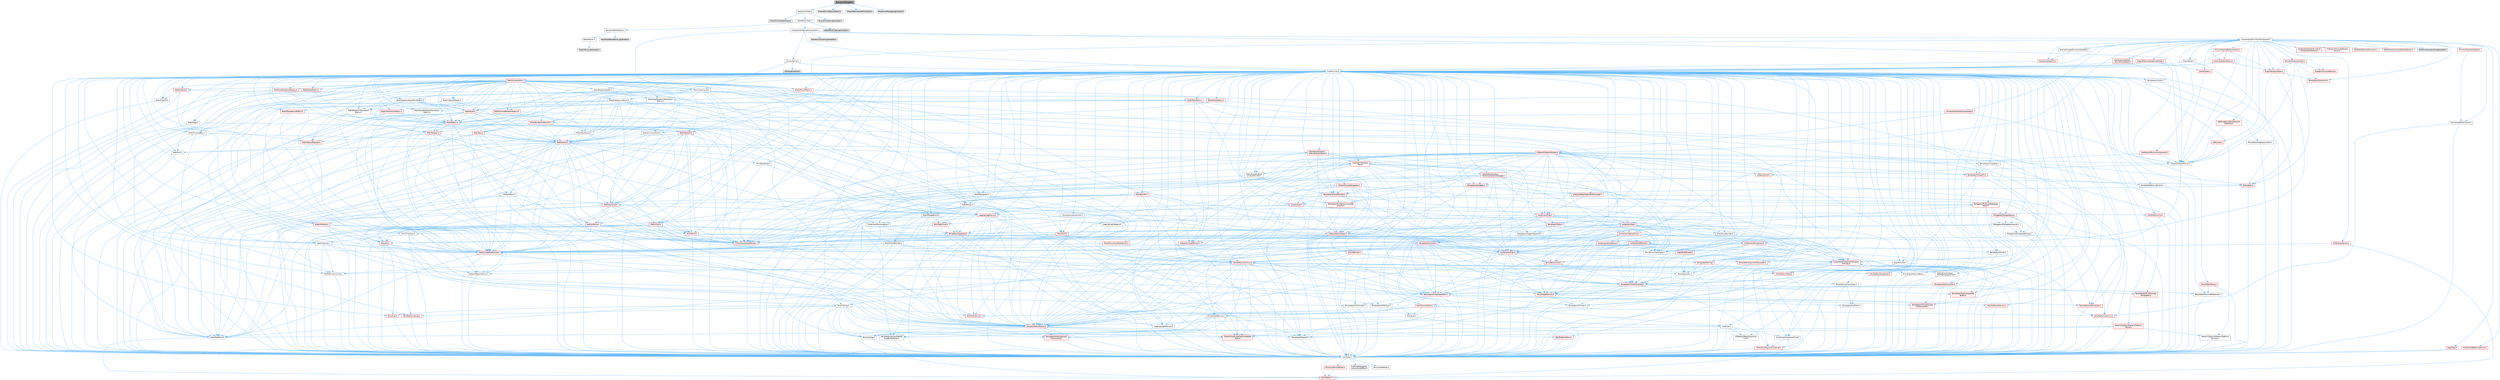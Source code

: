 digraph "BuoyancyManager.h"
{
 // INTERACTIVE_SVG=YES
 // LATEX_PDF_SIZE
  bgcolor="transparent";
  edge [fontname=Helvetica,fontsize=10,labelfontname=Helvetica,labelfontsize=10];
  node [fontname=Helvetica,fontsize=10,shape=box,height=0.2,width=0.4];
  Node1 [id="Node000001",label="BuoyancyManager.h",height=0.2,width=0.4,color="gray40", fillcolor="grey60", style="filled", fontcolor="black",tooltip=" "];
  Node1 -> Node2 [id="edge1_Node000001_Node000002",color="steelblue1",style="solid",tooltip=" "];
  Node2 [id="Node000002",label="BuoyancyTypes.h",height=0.2,width=0.4,color="grey40", fillcolor="white", style="filled",URL="$d1/d80/BuoyancyTypes_8h.html",tooltip=" "];
  Node2 -> Node3 [id="edge2_Node000002_Node000003",color="steelblue1",style="solid",tooltip=" "];
  Node3 [id="Node000003",label="Chaos/SimCallbackInput.h",height=0.2,width=0.4,color="grey60", fillcolor="#E0E0E0", style="filled",tooltip=" "];
  Node2 -> Node4 [id="edge3_Node000002_Node000004",color="steelblue1",style="solid",tooltip=" "];
  Node4 [id="Node000004",label="WaterBodyTypes.h",height=0.2,width=0.4,color="grey40", fillcolor="white", style="filled",URL="$d6/d20/WaterBodyTypes_8h.html",tooltip=" "];
  Node4 -> Node5 [id="edge4_Node000004_Node000005",color="steelblue1",style="solid",tooltip=" "];
  Node5 [id="Node000005",label="GerstnerWaterWaves.h",height=0.2,width=0.4,color="grey40", fillcolor="white", style="filled",URL="$d2/dc3/GerstnerWaterWaves_8h.html",tooltip=" "];
  Node5 -> Node6 [id="edge5_Node000005_Node000006",color="steelblue1",style="solid",tooltip=" "];
  Node6 [id="Node000006",label="WaterWaves.h",height=0.2,width=0.4,color="grey40", fillcolor="white", style="filled",URL="$da/d12/WaterWaves_8h.html",tooltip=" "];
  Node6 -> Node7 [id="edge6_Node000006_Node000007",color="steelblue1",style="solid",tooltip=" "];
  Node7 [id="Node000007",label="WaterWaves.generated.h",height=0.2,width=0.4,color="grey60", fillcolor="#E0E0E0", style="filled",tooltip=" "];
  Node5 -> Node8 [id="edge7_Node000005_Node000008",color="steelblue1",style="solid",tooltip=" "];
  Node8 [id="Node000008",label="GerstnerWaterWaves.generated.h",height=0.2,width=0.4,color="grey60", fillcolor="#E0E0E0", style="filled",tooltip=" "];
  Node4 -> Node9 [id="edge8_Node000004_Node000009",color="steelblue1",style="solid",tooltip=" "];
  Node9 [id="Node000009",label="Components/SplineComponent.h",height=0.2,width=0.4,color="grey40", fillcolor="white", style="filled",URL="$d3/d00/SplineComponent_8h.html",tooltip=" "];
  Node9 -> Node10 [id="edge9_Node000009_Node000010",color="steelblue1",style="solid",tooltip=" "];
  Node10 [id="Node000010",label="CoreMinimal.h",height=0.2,width=0.4,color="grey40", fillcolor="white", style="filled",URL="$d7/d67/CoreMinimal_8h.html",tooltip=" "];
  Node10 -> Node11 [id="edge10_Node000010_Node000011",color="steelblue1",style="solid",tooltip=" "];
  Node11 [id="Node000011",label="CoreTypes.h",height=0.2,width=0.4,color="grey40", fillcolor="white", style="filled",URL="$dc/dec/CoreTypes_8h.html",tooltip=" "];
  Node11 -> Node12 [id="edge11_Node000011_Node000012",color="steelblue1",style="solid",tooltip=" "];
  Node12 [id="Node000012",label="HAL/Platform.h",height=0.2,width=0.4,color="red", fillcolor="#FFF0F0", style="filled",URL="$d9/dd0/Platform_8h.html",tooltip=" "];
  Node11 -> Node22 [id="edge12_Node000011_Node000022",color="steelblue1",style="solid",tooltip=" "];
  Node22 [id="Node000022",label="ProfilingDebugging\l/UMemoryDefines.h",height=0.2,width=0.4,color="grey40", fillcolor="white", style="filled",URL="$d2/da2/UMemoryDefines_8h.html",tooltip=" "];
  Node11 -> Node23 [id="edge13_Node000011_Node000023",color="steelblue1",style="solid",tooltip=" "];
  Node23 [id="Node000023",label="Misc/CoreMiscDefines.h",height=0.2,width=0.4,color="red", fillcolor="#FFF0F0", style="filled",URL="$da/d38/CoreMiscDefines_8h.html",tooltip=" "];
  Node23 -> Node12 [id="edge14_Node000023_Node000012",color="steelblue1",style="solid",tooltip=" "];
  Node11 -> Node24 [id="edge15_Node000011_Node000024",color="steelblue1",style="solid",tooltip=" "];
  Node24 [id="Node000024",label="Misc/CoreDefines.h",height=0.2,width=0.4,color="grey40", fillcolor="white", style="filled",URL="$d3/dd2/CoreDefines_8h.html",tooltip=" "];
  Node10 -> Node25 [id="edge16_Node000010_Node000025",color="steelblue1",style="solid",tooltip=" "];
  Node25 [id="Node000025",label="CoreFwd.h",height=0.2,width=0.4,color="grey40", fillcolor="white", style="filled",URL="$d1/d1e/CoreFwd_8h.html",tooltip=" "];
  Node25 -> Node11 [id="edge17_Node000025_Node000011",color="steelblue1",style="solid",tooltip=" "];
  Node25 -> Node26 [id="edge18_Node000025_Node000026",color="steelblue1",style="solid",tooltip=" "];
  Node26 [id="Node000026",label="Containers/ContainersFwd.h",height=0.2,width=0.4,color="grey40", fillcolor="white", style="filled",URL="$d4/d0a/ContainersFwd_8h.html",tooltip=" "];
  Node26 -> Node12 [id="edge19_Node000026_Node000012",color="steelblue1",style="solid",tooltip=" "];
  Node26 -> Node11 [id="edge20_Node000026_Node000011",color="steelblue1",style="solid",tooltip=" "];
  Node26 -> Node27 [id="edge21_Node000026_Node000027",color="steelblue1",style="solid",tooltip=" "];
  Node27 [id="Node000027",label="Traits/IsContiguousContainer.h",height=0.2,width=0.4,color="red", fillcolor="#FFF0F0", style="filled",URL="$d5/d3c/IsContiguousContainer_8h.html",tooltip=" "];
  Node27 -> Node11 [id="edge22_Node000027_Node000011",color="steelblue1",style="solid",tooltip=" "];
  Node25 -> Node30 [id="edge23_Node000025_Node000030",color="steelblue1",style="solid",tooltip=" "];
  Node30 [id="Node000030",label="Math/MathFwd.h",height=0.2,width=0.4,color="grey40", fillcolor="white", style="filled",URL="$d2/d10/MathFwd_8h.html",tooltip=" "];
  Node30 -> Node12 [id="edge24_Node000030_Node000012",color="steelblue1",style="solid",tooltip=" "];
  Node25 -> Node31 [id="edge25_Node000025_Node000031",color="steelblue1",style="solid",tooltip=" "];
  Node31 [id="Node000031",label="UObject/UObjectHierarchy\lFwd.h",height=0.2,width=0.4,color="grey40", fillcolor="white", style="filled",URL="$d3/d13/UObjectHierarchyFwd_8h.html",tooltip=" "];
  Node10 -> Node31 [id="edge26_Node000010_Node000031",color="steelblue1",style="solid",tooltip=" "];
  Node10 -> Node26 [id="edge27_Node000010_Node000026",color="steelblue1",style="solid",tooltip=" "];
  Node10 -> Node32 [id="edge28_Node000010_Node000032",color="steelblue1",style="solid",tooltip=" "];
  Node32 [id="Node000032",label="Misc/VarArgs.h",height=0.2,width=0.4,color="grey40", fillcolor="white", style="filled",URL="$d5/d6f/VarArgs_8h.html",tooltip=" "];
  Node32 -> Node11 [id="edge29_Node000032_Node000011",color="steelblue1",style="solid",tooltip=" "];
  Node10 -> Node33 [id="edge30_Node000010_Node000033",color="steelblue1",style="solid",tooltip=" "];
  Node33 [id="Node000033",label="Logging/LogVerbosity.h",height=0.2,width=0.4,color="grey40", fillcolor="white", style="filled",URL="$d2/d8f/LogVerbosity_8h.html",tooltip=" "];
  Node33 -> Node11 [id="edge31_Node000033_Node000011",color="steelblue1",style="solid",tooltip=" "];
  Node10 -> Node34 [id="edge32_Node000010_Node000034",color="steelblue1",style="solid",tooltip=" "];
  Node34 [id="Node000034",label="Misc/OutputDevice.h",height=0.2,width=0.4,color="grey40", fillcolor="white", style="filled",URL="$d7/d32/OutputDevice_8h.html",tooltip=" "];
  Node34 -> Node25 [id="edge33_Node000034_Node000025",color="steelblue1",style="solid",tooltip=" "];
  Node34 -> Node11 [id="edge34_Node000034_Node000011",color="steelblue1",style="solid",tooltip=" "];
  Node34 -> Node33 [id="edge35_Node000034_Node000033",color="steelblue1",style="solid",tooltip=" "];
  Node34 -> Node32 [id="edge36_Node000034_Node000032",color="steelblue1",style="solid",tooltip=" "];
  Node34 -> Node35 [id="edge37_Node000034_Node000035",color="steelblue1",style="solid",tooltip=" "];
  Node35 [id="Node000035",label="Templates/IsArrayOrRefOf\lTypeByPredicate.h",height=0.2,width=0.4,color="grey40", fillcolor="white", style="filled",URL="$d6/da1/IsArrayOrRefOfTypeByPredicate_8h.html",tooltip=" "];
  Node35 -> Node11 [id="edge38_Node000035_Node000011",color="steelblue1",style="solid",tooltip=" "];
  Node34 -> Node36 [id="edge39_Node000034_Node000036",color="steelblue1",style="solid",tooltip=" "];
  Node36 [id="Node000036",label="Templates/IsValidVariadic\lFunctionArg.h",height=0.2,width=0.4,color="red", fillcolor="#FFF0F0", style="filled",URL="$d0/dc8/IsValidVariadicFunctionArg_8h.html",tooltip=" "];
  Node36 -> Node11 [id="edge40_Node000036_Node000011",color="steelblue1",style="solid",tooltip=" "];
  Node34 -> Node38 [id="edge41_Node000034_Node000038",color="steelblue1",style="solid",tooltip=" "];
  Node38 [id="Node000038",label="Traits/IsCharEncodingCompatible\lWith.h",height=0.2,width=0.4,color="red", fillcolor="#FFF0F0", style="filled",URL="$df/dd1/IsCharEncodingCompatibleWith_8h.html",tooltip=" "];
  Node10 -> Node40 [id="edge42_Node000010_Node000040",color="steelblue1",style="solid",tooltip=" "];
  Node40 [id="Node000040",label="HAL/PlatformCrt.h",height=0.2,width=0.4,color="red", fillcolor="#FFF0F0", style="filled",URL="$d8/d75/PlatformCrt_8h.html",tooltip=" "];
  Node10 -> Node50 [id="edge43_Node000010_Node000050",color="steelblue1",style="solid",tooltip=" "];
  Node50 [id="Node000050",label="HAL/PlatformMisc.h",height=0.2,width=0.4,color="red", fillcolor="#FFF0F0", style="filled",URL="$d0/df5/PlatformMisc_8h.html",tooltip=" "];
  Node50 -> Node11 [id="edge44_Node000050_Node000011",color="steelblue1",style="solid",tooltip=" "];
  Node10 -> Node69 [id="edge45_Node000010_Node000069",color="steelblue1",style="solid",tooltip=" "];
  Node69 [id="Node000069",label="Misc/AssertionMacros.h",height=0.2,width=0.4,color="red", fillcolor="#FFF0F0", style="filled",URL="$d0/dfa/AssertionMacros_8h.html",tooltip=" "];
  Node69 -> Node11 [id="edge46_Node000069_Node000011",color="steelblue1",style="solid",tooltip=" "];
  Node69 -> Node12 [id="edge47_Node000069_Node000012",color="steelblue1",style="solid",tooltip=" "];
  Node69 -> Node50 [id="edge48_Node000069_Node000050",color="steelblue1",style="solid",tooltip=" "];
  Node69 -> Node70 [id="edge49_Node000069_Node000070",color="steelblue1",style="solid",tooltip=" "];
  Node70 [id="Node000070",label="Templates/EnableIf.h",height=0.2,width=0.4,color="grey40", fillcolor="white", style="filled",URL="$d7/d60/EnableIf_8h.html",tooltip=" "];
  Node70 -> Node11 [id="edge50_Node000070_Node000011",color="steelblue1",style="solid",tooltip=" "];
  Node69 -> Node35 [id="edge51_Node000069_Node000035",color="steelblue1",style="solid",tooltip=" "];
  Node69 -> Node36 [id="edge52_Node000069_Node000036",color="steelblue1",style="solid",tooltip=" "];
  Node69 -> Node38 [id="edge53_Node000069_Node000038",color="steelblue1",style="solid",tooltip=" "];
  Node69 -> Node32 [id="edge54_Node000069_Node000032",color="steelblue1",style="solid",tooltip=" "];
  Node10 -> Node78 [id="edge55_Node000010_Node000078",color="steelblue1",style="solid",tooltip=" "];
  Node78 [id="Node000078",label="Templates/IsPointer.h",height=0.2,width=0.4,color="grey40", fillcolor="white", style="filled",URL="$d7/d05/IsPointer_8h.html",tooltip=" "];
  Node78 -> Node11 [id="edge56_Node000078_Node000011",color="steelblue1",style="solid",tooltip=" "];
  Node10 -> Node79 [id="edge57_Node000010_Node000079",color="steelblue1",style="solid",tooltip=" "];
  Node79 [id="Node000079",label="HAL/PlatformMemory.h",height=0.2,width=0.4,color="red", fillcolor="#FFF0F0", style="filled",URL="$de/d68/PlatformMemory_8h.html",tooltip=" "];
  Node79 -> Node11 [id="edge58_Node000079_Node000011",color="steelblue1",style="solid",tooltip=" "];
  Node10 -> Node62 [id="edge59_Node000010_Node000062",color="steelblue1",style="solid",tooltip=" "];
  Node62 [id="Node000062",label="HAL/PlatformAtomics.h",height=0.2,width=0.4,color="red", fillcolor="#FFF0F0", style="filled",URL="$d3/d36/PlatformAtomics_8h.html",tooltip=" "];
  Node62 -> Node11 [id="edge60_Node000062_Node000011",color="steelblue1",style="solid",tooltip=" "];
  Node10 -> Node84 [id="edge61_Node000010_Node000084",color="steelblue1",style="solid",tooltip=" "];
  Node84 [id="Node000084",label="Misc/Exec.h",height=0.2,width=0.4,color="grey40", fillcolor="white", style="filled",URL="$de/ddb/Exec_8h.html",tooltip=" "];
  Node84 -> Node11 [id="edge62_Node000084_Node000011",color="steelblue1",style="solid",tooltip=" "];
  Node84 -> Node69 [id="edge63_Node000084_Node000069",color="steelblue1",style="solid",tooltip=" "];
  Node10 -> Node85 [id="edge64_Node000010_Node000085",color="steelblue1",style="solid",tooltip=" "];
  Node85 [id="Node000085",label="HAL/MemoryBase.h",height=0.2,width=0.4,color="red", fillcolor="#FFF0F0", style="filled",URL="$d6/d9f/MemoryBase_8h.html",tooltip=" "];
  Node85 -> Node11 [id="edge65_Node000085_Node000011",color="steelblue1",style="solid",tooltip=" "];
  Node85 -> Node62 [id="edge66_Node000085_Node000062",color="steelblue1",style="solid",tooltip=" "];
  Node85 -> Node40 [id="edge67_Node000085_Node000040",color="steelblue1",style="solid",tooltip=" "];
  Node85 -> Node84 [id="edge68_Node000085_Node000084",color="steelblue1",style="solid",tooltip=" "];
  Node85 -> Node34 [id="edge69_Node000085_Node000034",color="steelblue1",style="solid",tooltip=" "];
  Node10 -> Node95 [id="edge70_Node000010_Node000095",color="steelblue1",style="solid",tooltip=" "];
  Node95 [id="Node000095",label="HAL/UnrealMemory.h",height=0.2,width=0.4,color="red", fillcolor="#FFF0F0", style="filled",URL="$d9/d96/UnrealMemory_8h.html",tooltip=" "];
  Node95 -> Node11 [id="edge71_Node000095_Node000011",color="steelblue1",style="solid",tooltip=" "];
  Node95 -> Node85 [id="edge72_Node000095_Node000085",color="steelblue1",style="solid",tooltip=" "];
  Node95 -> Node79 [id="edge73_Node000095_Node000079",color="steelblue1",style="solid",tooltip=" "];
  Node95 -> Node78 [id="edge74_Node000095_Node000078",color="steelblue1",style="solid",tooltip=" "];
  Node10 -> Node97 [id="edge75_Node000010_Node000097",color="steelblue1",style="solid",tooltip=" "];
  Node97 [id="Node000097",label="Templates/IsArithmetic.h",height=0.2,width=0.4,color="grey40", fillcolor="white", style="filled",URL="$d2/d5d/IsArithmetic_8h.html",tooltip=" "];
  Node97 -> Node11 [id="edge76_Node000097_Node000011",color="steelblue1",style="solid",tooltip=" "];
  Node10 -> Node91 [id="edge77_Node000010_Node000091",color="steelblue1",style="solid",tooltip=" "];
  Node91 [id="Node000091",label="Templates/AndOrNot.h",height=0.2,width=0.4,color="grey40", fillcolor="white", style="filled",URL="$db/d0a/AndOrNot_8h.html",tooltip=" "];
  Node91 -> Node11 [id="edge78_Node000091_Node000011",color="steelblue1",style="solid",tooltip=" "];
  Node10 -> Node98 [id="edge79_Node000010_Node000098",color="steelblue1",style="solid",tooltip=" "];
  Node98 [id="Node000098",label="Templates/IsPODType.h",height=0.2,width=0.4,color="grey40", fillcolor="white", style="filled",URL="$d7/db1/IsPODType_8h.html",tooltip=" "];
  Node98 -> Node11 [id="edge80_Node000098_Node000011",color="steelblue1",style="solid",tooltip=" "];
  Node10 -> Node99 [id="edge81_Node000010_Node000099",color="steelblue1",style="solid",tooltip=" "];
  Node99 [id="Node000099",label="Templates/IsUECoreType.h",height=0.2,width=0.4,color="red", fillcolor="#FFF0F0", style="filled",URL="$d1/db8/IsUECoreType_8h.html",tooltip=" "];
  Node99 -> Node11 [id="edge82_Node000099_Node000011",color="steelblue1",style="solid",tooltip=" "];
  Node10 -> Node92 [id="edge83_Node000010_Node000092",color="steelblue1",style="solid",tooltip=" "];
  Node92 [id="Node000092",label="Templates/IsTriviallyCopy\lConstructible.h",height=0.2,width=0.4,color="red", fillcolor="#FFF0F0", style="filled",URL="$d3/d78/IsTriviallyCopyConstructible_8h.html",tooltip=" "];
  Node92 -> Node11 [id="edge84_Node000092_Node000011",color="steelblue1",style="solid",tooltip=" "];
  Node10 -> Node100 [id="edge85_Node000010_Node000100",color="steelblue1",style="solid",tooltip=" "];
  Node100 [id="Node000100",label="Templates/UnrealTypeTraits.h",height=0.2,width=0.4,color="red", fillcolor="#FFF0F0", style="filled",URL="$d2/d2d/UnrealTypeTraits_8h.html",tooltip=" "];
  Node100 -> Node11 [id="edge86_Node000100_Node000011",color="steelblue1",style="solid",tooltip=" "];
  Node100 -> Node78 [id="edge87_Node000100_Node000078",color="steelblue1",style="solid",tooltip=" "];
  Node100 -> Node69 [id="edge88_Node000100_Node000069",color="steelblue1",style="solid",tooltip=" "];
  Node100 -> Node91 [id="edge89_Node000100_Node000091",color="steelblue1",style="solid",tooltip=" "];
  Node100 -> Node70 [id="edge90_Node000100_Node000070",color="steelblue1",style="solid",tooltip=" "];
  Node100 -> Node97 [id="edge91_Node000100_Node000097",color="steelblue1",style="solid",tooltip=" "];
  Node100 -> Node98 [id="edge92_Node000100_Node000098",color="steelblue1",style="solid",tooltip=" "];
  Node100 -> Node99 [id="edge93_Node000100_Node000099",color="steelblue1",style="solid",tooltip=" "];
  Node100 -> Node92 [id="edge94_Node000100_Node000092",color="steelblue1",style="solid",tooltip=" "];
  Node10 -> Node70 [id="edge95_Node000010_Node000070",color="steelblue1",style="solid",tooltip=" "];
  Node10 -> Node102 [id="edge96_Node000010_Node000102",color="steelblue1",style="solid",tooltip=" "];
  Node102 [id="Node000102",label="Templates/RemoveReference.h",height=0.2,width=0.4,color="grey40", fillcolor="white", style="filled",URL="$da/dbe/RemoveReference_8h.html",tooltip=" "];
  Node102 -> Node11 [id="edge97_Node000102_Node000011",color="steelblue1",style="solid",tooltip=" "];
  Node10 -> Node103 [id="edge98_Node000010_Node000103",color="steelblue1",style="solid",tooltip=" "];
  Node103 [id="Node000103",label="Templates/IntegralConstant.h",height=0.2,width=0.4,color="grey40", fillcolor="white", style="filled",URL="$db/d1b/IntegralConstant_8h.html",tooltip=" "];
  Node103 -> Node11 [id="edge99_Node000103_Node000011",color="steelblue1",style="solid",tooltip=" "];
  Node10 -> Node104 [id="edge100_Node000010_Node000104",color="steelblue1",style="solid",tooltip=" "];
  Node104 [id="Node000104",label="Templates/IsClass.h",height=0.2,width=0.4,color="grey40", fillcolor="white", style="filled",URL="$db/dcb/IsClass_8h.html",tooltip=" "];
  Node104 -> Node11 [id="edge101_Node000104_Node000011",color="steelblue1",style="solid",tooltip=" "];
  Node10 -> Node105 [id="edge102_Node000010_Node000105",color="steelblue1",style="solid",tooltip=" "];
  Node105 [id="Node000105",label="Templates/TypeCompatible\lBytes.h",height=0.2,width=0.4,color="red", fillcolor="#FFF0F0", style="filled",URL="$df/d0a/TypeCompatibleBytes_8h.html",tooltip=" "];
  Node105 -> Node11 [id="edge103_Node000105_Node000011",color="steelblue1",style="solid",tooltip=" "];
  Node10 -> Node27 [id="edge104_Node000010_Node000027",color="steelblue1",style="solid",tooltip=" "];
  Node10 -> Node106 [id="edge105_Node000010_Node000106",color="steelblue1",style="solid",tooltip=" "];
  Node106 [id="Node000106",label="Templates/UnrealTemplate.h",height=0.2,width=0.4,color="red", fillcolor="#FFF0F0", style="filled",URL="$d4/d24/UnrealTemplate_8h.html",tooltip=" "];
  Node106 -> Node11 [id="edge106_Node000106_Node000011",color="steelblue1",style="solid",tooltip=" "];
  Node106 -> Node78 [id="edge107_Node000106_Node000078",color="steelblue1",style="solid",tooltip=" "];
  Node106 -> Node95 [id="edge108_Node000106_Node000095",color="steelblue1",style="solid",tooltip=" "];
  Node106 -> Node100 [id="edge109_Node000106_Node000100",color="steelblue1",style="solid",tooltip=" "];
  Node106 -> Node102 [id="edge110_Node000106_Node000102",color="steelblue1",style="solid",tooltip=" "];
  Node106 -> Node105 [id="edge111_Node000106_Node000105",color="steelblue1",style="solid",tooltip=" "];
  Node106 -> Node27 [id="edge112_Node000106_Node000027",color="steelblue1",style="solid",tooltip=" "];
  Node10 -> Node55 [id="edge113_Node000010_Node000055",color="steelblue1",style="solid",tooltip=" "];
  Node55 [id="Node000055",label="Math/NumericLimits.h",height=0.2,width=0.4,color="grey40", fillcolor="white", style="filled",URL="$df/d1b/NumericLimits_8h.html",tooltip=" "];
  Node55 -> Node11 [id="edge114_Node000055_Node000011",color="steelblue1",style="solid",tooltip=" "];
  Node10 -> Node110 [id="edge115_Node000010_Node000110",color="steelblue1",style="solid",tooltip=" "];
  Node110 [id="Node000110",label="HAL/PlatformMath.h",height=0.2,width=0.4,color="red", fillcolor="#FFF0F0", style="filled",URL="$dc/d53/PlatformMath_8h.html",tooltip=" "];
  Node110 -> Node11 [id="edge116_Node000110_Node000011",color="steelblue1",style="solid",tooltip=" "];
  Node10 -> Node93 [id="edge117_Node000010_Node000093",color="steelblue1",style="solid",tooltip=" "];
  Node93 [id="Node000093",label="Templates/IsTriviallyCopy\lAssignable.h",height=0.2,width=0.4,color="red", fillcolor="#FFF0F0", style="filled",URL="$d2/df2/IsTriviallyCopyAssignable_8h.html",tooltip=" "];
  Node93 -> Node11 [id="edge118_Node000093_Node000011",color="steelblue1",style="solid",tooltip=" "];
  Node10 -> Node118 [id="edge119_Node000010_Node000118",color="steelblue1",style="solid",tooltip=" "];
  Node118 [id="Node000118",label="Templates/MemoryOps.h",height=0.2,width=0.4,color="red", fillcolor="#FFF0F0", style="filled",URL="$db/dea/MemoryOps_8h.html",tooltip=" "];
  Node118 -> Node11 [id="edge120_Node000118_Node000011",color="steelblue1",style="solid",tooltip=" "];
  Node118 -> Node95 [id="edge121_Node000118_Node000095",color="steelblue1",style="solid",tooltip=" "];
  Node118 -> Node93 [id="edge122_Node000118_Node000093",color="steelblue1",style="solid",tooltip=" "];
  Node118 -> Node92 [id="edge123_Node000118_Node000092",color="steelblue1",style="solid",tooltip=" "];
  Node118 -> Node100 [id="edge124_Node000118_Node000100",color="steelblue1",style="solid",tooltip=" "];
  Node10 -> Node119 [id="edge125_Node000010_Node000119",color="steelblue1",style="solid",tooltip=" "];
  Node119 [id="Node000119",label="Containers/ContainerAllocation\lPolicies.h",height=0.2,width=0.4,color="red", fillcolor="#FFF0F0", style="filled",URL="$d7/dff/ContainerAllocationPolicies_8h.html",tooltip=" "];
  Node119 -> Node11 [id="edge126_Node000119_Node000011",color="steelblue1",style="solid",tooltip=" "];
  Node119 -> Node119 [id="edge127_Node000119_Node000119",color="steelblue1",style="solid",tooltip=" "];
  Node119 -> Node110 [id="edge128_Node000119_Node000110",color="steelblue1",style="solid",tooltip=" "];
  Node119 -> Node95 [id="edge129_Node000119_Node000095",color="steelblue1",style="solid",tooltip=" "];
  Node119 -> Node55 [id="edge130_Node000119_Node000055",color="steelblue1",style="solid",tooltip=" "];
  Node119 -> Node69 [id="edge131_Node000119_Node000069",color="steelblue1",style="solid",tooltip=" "];
  Node119 -> Node118 [id="edge132_Node000119_Node000118",color="steelblue1",style="solid",tooltip=" "];
  Node119 -> Node105 [id="edge133_Node000119_Node000105",color="steelblue1",style="solid",tooltip=" "];
  Node10 -> Node122 [id="edge134_Node000010_Node000122",color="steelblue1",style="solid",tooltip=" "];
  Node122 [id="Node000122",label="Templates/IsEnumClass.h",height=0.2,width=0.4,color="grey40", fillcolor="white", style="filled",URL="$d7/d15/IsEnumClass_8h.html",tooltip=" "];
  Node122 -> Node11 [id="edge135_Node000122_Node000011",color="steelblue1",style="solid",tooltip=" "];
  Node122 -> Node91 [id="edge136_Node000122_Node000091",color="steelblue1",style="solid",tooltip=" "];
  Node10 -> Node123 [id="edge137_Node000010_Node000123",color="steelblue1",style="solid",tooltip=" "];
  Node123 [id="Node000123",label="HAL/PlatformProperties.h",height=0.2,width=0.4,color="red", fillcolor="#FFF0F0", style="filled",URL="$d9/db0/PlatformProperties_8h.html",tooltip=" "];
  Node123 -> Node11 [id="edge138_Node000123_Node000011",color="steelblue1",style="solid",tooltip=" "];
  Node10 -> Node126 [id="edge139_Node000010_Node000126",color="steelblue1",style="solid",tooltip=" "];
  Node126 [id="Node000126",label="Misc/EngineVersionBase.h",height=0.2,width=0.4,color="grey40", fillcolor="white", style="filled",URL="$d5/d2b/EngineVersionBase_8h.html",tooltip=" "];
  Node126 -> Node11 [id="edge140_Node000126_Node000011",color="steelblue1",style="solid",tooltip=" "];
  Node10 -> Node127 [id="edge141_Node000010_Node000127",color="steelblue1",style="solid",tooltip=" "];
  Node127 [id="Node000127",label="Internationalization\l/TextNamespaceFwd.h",height=0.2,width=0.4,color="grey40", fillcolor="white", style="filled",URL="$d8/d97/TextNamespaceFwd_8h.html",tooltip=" "];
  Node127 -> Node11 [id="edge142_Node000127_Node000011",color="steelblue1",style="solid",tooltip=" "];
  Node10 -> Node128 [id="edge143_Node000010_Node000128",color="steelblue1",style="solid",tooltip=" "];
  Node128 [id="Node000128",label="Serialization/Archive.h",height=0.2,width=0.4,color="red", fillcolor="#FFF0F0", style="filled",URL="$d7/d3b/Archive_8h.html",tooltip=" "];
  Node128 -> Node25 [id="edge144_Node000128_Node000025",color="steelblue1",style="solid",tooltip=" "];
  Node128 -> Node11 [id="edge145_Node000128_Node000011",color="steelblue1",style="solid",tooltip=" "];
  Node128 -> Node123 [id="edge146_Node000128_Node000123",color="steelblue1",style="solid",tooltip=" "];
  Node128 -> Node127 [id="edge147_Node000128_Node000127",color="steelblue1",style="solid",tooltip=" "];
  Node128 -> Node30 [id="edge148_Node000128_Node000030",color="steelblue1",style="solid",tooltip=" "];
  Node128 -> Node69 [id="edge149_Node000128_Node000069",color="steelblue1",style="solid",tooltip=" "];
  Node128 -> Node126 [id="edge150_Node000128_Node000126",color="steelblue1",style="solid",tooltip=" "];
  Node128 -> Node32 [id="edge151_Node000128_Node000032",color="steelblue1",style="solid",tooltip=" "];
  Node128 -> Node70 [id="edge152_Node000128_Node000070",color="steelblue1",style="solid",tooltip=" "];
  Node128 -> Node35 [id="edge153_Node000128_Node000035",color="steelblue1",style="solid",tooltip=" "];
  Node128 -> Node122 [id="edge154_Node000128_Node000122",color="steelblue1",style="solid",tooltip=" "];
  Node128 -> Node36 [id="edge155_Node000128_Node000036",color="steelblue1",style="solid",tooltip=" "];
  Node128 -> Node106 [id="edge156_Node000128_Node000106",color="steelblue1",style="solid",tooltip=" "];
  Node128 -> Node38 [id="edge157_Node000128_Node000038",color="steelblue1",style="solid",tooltip=" "];
  Node128 -> Node131 [id="edge158_Node000128_Node000131",color="steelblue1",style="solid",tooltip=" "];
  Node131 [id="Node000131",label="UObject/ObjectVersion.h",height=0.2,width=0.4,color="grey40", fillcolor="white", style="filled",URL="$da/d63/ObjectVersion_8h.html",tooltip=" "];
  Node131 -> Node11 [id="edge159_Node000131_Node000011",color="steelblue1",style="solid",tooltip=" "];
  Node10 -> Node132 [id="edge160_Node000010_Node000132",color="steelblue1",style="solid",tooltip=" "];
  Node132 [id="Node000132",label="Templates/Less.h",height=0.2,width=0.4,color="grey40", fillcolor="white", style="filled",URL="$de/dc8/Less_8h.html",tooltip=" "];
  Node132 -> Node11 [id="edge161_Node000132_Node000011",color="steelblue1",style="solid",tooltip=" "];
  Node132 -> Node106 [id="edge162_Node000132_Node000106",color="steelblue1",style="solid",tooltip=" "];
  Node10 -> Node133 [id="edge163_Node000010_Node000133",color="steelblue1",style="solid",tooltip=" "];
  Node133 [id="Node000133",label="Templates/Sorting.h",height=0.2,width=0.4,color="red", fillcolor="#FFF0F0", style="filled",URL="$d3/d9e/Sorting_8h.html",tooltip=" "];
  Node133 -> Node11 [id="edge164_Node000133_Node000011",color="steelblue1",style="solid",tooltip=" "];
  Node133 -> Node110 [id="edge165_Node000133_Node000110",color="steelblue1",style="solid",tooltip=" "];
  Node133 -> Node132 [id="edge166_Node000133_Node000132",color="steelblue1",style="solid",tooltip=" "];
  Node10 -> Node144 [id="edge167_Node000010_Node000144",color="steelblue1",style="solid",tooltip=" "];
  Node144 [id="Node000144",label="Misc/Char.h",height=0.2,width=0.4,color="red", fillcolor="#FFF0F0", style="filled",URL="$d0/d58/Char_8h.html",tooltip=" "];
  Node144 -> Node11 [id="edge168_Node000144_Node000011",color="steelblue1",style="solid",tooltip=" "];
  Node10 -> Node147 [id="edge169_Node000010_Node000147",color="steelblue1",style="solid",tooltip=" "];
  Node147 [id="Node000147",label="GenericPlatform/GenericPlatform\lStricmp.h",height=0.2,width=0.4,color="grey40", fillcolor="white", style="filled",URL="$d2/d86/GenericPlatformStricmp_8h.html",tooltip=" "];
  Node147 -> Node11 [id="edge170_Node000147_Node000011",color="steelblue1",style="solid",tooltip=" "];
  Node10 -> Node148 [id="edge171_Node000010_Node000148",color="steelblue1",style="solid",tooltip=" "];
  Node148 [id="Node000148",label="GenericPlatform/GenericPlatform\lString.h",height=0.2,width=0.4,color="red", fillcolor="#FFF0F0", style="filled",URL="$dd/d20/GenericPlatformString_8h.html",tooltip=" "];
  Node148 -> Node11 [id="edge172_Node000148_Node000011",color="steelblue1",style="solid",tooltip=" "];
  Node148 -> Node147 [id="edge173_Node000148_Node000147",color="steelblue1",style="solid",tooltip=" "];
  Node148 -> Node70 [id="edge174_Node000148_Node000070",color="steelblue1",style="solid",tooltip=" "];
  Node148 -> Node38 [id="edge175_Node000148_Node000038",color="steelblue1",style="solid",tooltip=" "];
  Node10 -> Node81 [id="edge176_Node000010_Node000081",color="steelblue1",style="solid",tooltip=" "];
  Node81 [id="Node000081",label="HAL/PlatformString.h",height=0.2,width=0.4,color="red", fillcolor="#FFF0F0", style="filled",URL="$db/db5/PlatformString_8h.html",tooltip=" "];
  Node81 -> Node11 [id="edge177_Node000081_Node000011",color="steelblue1",style="solid",tooltip=" "];
  Node10 -> Node151 [id="edge178_Node000010_Node000151",color="steelblue1",style="solid",tooltip=" "];
  Node151 [id="Node000151",label="Misc/CString.h",height=0.2,width=0.4,color="grey40", fillcolor="white", style="filled",URL="$d2/d49/CString_8h.html",tooltip=" "];
  Node151 -> Node11 [id="edge179_Node000151_Node000011",color="steelblue1",style="solid",tooltip=" "];
  Node151 -> Node40 [id="edge180_Node000151_Node000040",color="steelblue1",style="solid",tooltip=" "];
  Node151 -> Node81 [id="edge181_Node000151_Node000081",color="steelblue1",style="solid",tooltip=" "];
  Node151 -> Node69 [id="edge182_Node000151_Node000069",color="steelblue1",style="solid",tooltip=" "];
  Node151 -> Node144 [id="edge183_Node000151_Node000144",color="steelblue1",style="solid",tooltip=" "];
  Node151 -> Node32 [id="edge184_Node000151_Node000032",color="steelblue1",style="solid",tooltip=" "];
  Node151 -> Node35 [id="edge185_Node000151_Node000035",color="steelblue1",style="solid",tooltip=" "];
  Node151 -> Node36 [id="edge186_Node000151_Node000036",color="steelblue1",style="solid",tooltip=" "];
  Node151 -> Node38 [id="edge187_Node000151_Node000038",color="steelblue1",style="solid",tooltip=" "];
  Node10 -> Node152 [id="edge188_Node000010_Node000152",color="steelblue1",style="solid",tooltip=" "];
  Node152 [id="Node000152",label="Misc/Crc.h",height=0.2,width=0.4,color="red", fillcolor="#FFF0F0", style="filled",URL="$d4/dd2/Crc_8h.html",tooltip=" "];
  Node152 -> Node11 [id="edge189_Node000152_Node000011",color="steelblue1",style="solid",tooltip=" "];
  Node152 -> Node81 [id="edge190_Node000152_Node000081",color="steelblue1",style="solid",tooltip=" "];
  Node152 -> Node69 [id="edge191_Node000152_Node000069",color="steelblue1",style="solid",tooltip=" "];
  Node152 -> Node151 [id="edge192_Node000152_Node000151",color="steelblue1",style="solid",tooltip=" "];
  Node152 -> Node144 [id="edge193_Node000152_Node000144",color="steelblue1",style="solid",tooltip=" "];
  Node152 -> Node100 [id="edge194_Node000152_Node000100",color="steelblue1",style="solid",tooltip=" "];
  Node10 -> Node143 [id="edge195_Node000010_Node000143",color="steelblue1",style="solid",tooltip=" "];
  Node143 [id="Node000143",label="Math/UnrealMathUtility.h",height=0.2,width=0.4,color="red", fillcolor="#FFF0F0", style="filled",URL="$db/db8/UnrealMathUtility_8h.html",tooltip=" "];
  Node143 -> Node11 [id="edge196_Node000143_Node000011",color="steelblue1",style="solid",tooltip=" "];
  Node143 -> Node69 [id="edge197_Node000143_Node000069",color="steelblue1",style="solid",tooltip=" "];
  Node143 -> Node110 [id="edge198_Node000143_Node000110",color="steelblue1",style="solid",tooltip=" "];
  Node143 -> Node30 [id="edge199_Node000143_Node000030",color="steelblue1",style="solid",tooltip=" "];
  Node10 -> Node153 [id="edge200_Node000010_Node000153",color="steelblue1",style="solid",tooltip=" "];
  Node153 [id="Node000153",label="Containers/UnrealString.h",height=0.2,width=0.4,color="red", fillcolor="#FFF0F0", style="filled",URL="$d5/dba/UnrealString_8h.html",tooltip=" "];
  Node10 -> Node157 [id="edge201_Node000010_Node000157",color="steelblue1",style="solid",tooltip=" "];
  Node157 [id="Node000157",label="Containers/Array.h",height=0.2,width=0.4,color="red", fillcolor="#FFF0F0", style="filled",URL="$df/dd0/Array_8h.html",tooltip=" "];
  Node157 -> Node11 [id="edge202_Node000157_Node000011",color="steelblue1",style="solid",tooltip=" "];
  Node157 -> Node69 [id="edge203_Node000157_Node000069",color="steelblue1",style="solid",tooltip=" "];
  Node157 -> Node95 [id="edge204_Node000157_Node000095",color="steelblue1",style="solid",tooltip=" "];
  Node157 -> Node100 [id="edge205_Node000157_Node000100",color="steelblue1",style="solid",tooltip=" "];
  Node157 -> Node106 [id="edge206_Node000157_Node000106",color="steelblue1",style="solid",tooltip=" "];
  Node157 -> Node119 [id="edge207_Node000157_Node000119",color="steelblue1",style="solid",tooltip=" "];
  Node157 -> Node128 [id="edge208_Node000157_Node000128",color="steelblue1",style="solid",tooltip=" "];
  Node157 -> Node136 [id="edge209_Node000157_Node000136",color="steelblue1",style="solid",tooltip=" "];
  Node136 [id="Node000136",label="Templates/Invoke.h",height=0.2,width=0.4,color="red", fillcolor="#FFF0F0", style="filled",URL="$d7/deb/Invoke_8h.html",tooltip=" "];
  Node136 -> Node11 [id="edge210_Node000136_Node000011",color="steelblue1",style="solid",tooltip=" "];
  Node136 -> Node106 [id="edge211_Node000136_Node000106",color="steelblue1",style="solid",tooltip=" "];
  Node157 -> Node132 [id="edge212_Node000157_Node000132",color="steelblue1",style="solid",tooltip=" "];
  Node157 -> Node133 [id="edge213_Node000157_Node000133",color="steelblue1",style="solid",tooltip=" "];
  Node157 -> Node180 [id="edge214_Node000157_Node000180",color="steelblue1",style="solid",tooltip=" "];
  Node180 [id="Node000180",label="Templates/AlignmentTemplates.h",height=0.2,width=0.4,color="red", fillcolor="#FFF0F0", style="filled",URL="$dd/d32/AlignmentTemplates_8h.html",tooltip=" "];
  Node180 -> Node11 [id="edge215_Node000180_Node000011",color="steelblue1",style="solid",tooltip=" "];
  Node180 -> Node78 [id="edge216_Node000180_Node000078",color="steelblue1",style="solid",tooltip=" "];
  Node10 -> Node181 [id="edge217_Node000010_Node000181",color="steelblue1",style="solid",tooltip=" "];
  Node181 [id="Node000181",label="Misc/FrameNumber.h",height=0.2,width=0.4,color="grey40", fillcolor="white", style="filled",URL="$dd/dbd/FrameNumber_8h.html",tooltip=" "];
  Node181 -> Node11 [id="edge218_Node000181_Node000011",color="steelblue1",style="solid",tooltip=" "];
  Node181 -> Node55 [id="edge219_Node000181_Node000055",color="steelblue1",style="solid",tooltip=" "];
  Node181 -> Node143 [id="edge220_Node000181_Node000143",color="steelblue1",style="solid",tooltip=" "];
  Node181 -> Node70 [id="edge221_Node000181_Node000070",color="steelblue1",style="solid",tooltip=" "];
  Node181 -> Node100 [id="edge222_Node000181_Node000100",color="steelblue1",style="solid",tooltip=" "];
  Node10 -> Node182 [id="edge223_Node000010_Node000182",color="steelblue1",style="solid",tooltip=" "];
  Node182 [id="Node000182",label="Misc/Timespan.h",height=0.2,width=0.4,color="grey40", fillcolor="white", style="filled",URL="$da/dd9/Timespan_8h.html",tooltip=" "];
  Node182 -> Node11 [id="edge224_Node000182_Node000011",color="steelblue1",style="solid",tooltip=" "];
  Node182 -> Node183 [id="edge225_Node000182_Node000183",color="steelblue1",style="solid",tooltip=" "];
  Node183 [id="Node000183",label="Math/Interval.h",height=0.2,width=0.4,color="grey40", fillcolor="white", style="filled",URL="$d1/d55/Interval_8h.html",tooltip=" "];
  Node183 -> Node11 [id="edge226_Node000183_Node000011",color="steelblue1",style="solid",tooltip=" "];
  Node183 -> Node97 [id="edge227_Node000183_Node000097",color="steelblue1",style="solid",tooltip=" "];
  Node183 -> Node100 [id="edge228_Node000183_Node000100",color="steelblue1",style="solid",tooltip=" "];
  Node183 -> Node55 [id="edge229_Node000183_Node000055",color="steelblue1",style="solid",tooltip=" "];
  Node183 -> Node143 [id="edge230_Node000183_Node000143",color="steelblue1",style="solid",tooltip=" "];
  Node182 -> Node143 [id="edge231_Node000182_Node000143",color="steelblue1",style="solid",tooltip=" "];
  Node182 -> Node69 [id="edge232_Node000182_Node000069",color="steelblue1",style="solid",tooltip=" "];
  Node10 -> Node184 [id="edge233_Node000010_Node000184",color="steelblue1",style="solid",tooltip=" "];
  Node184 [id="Node000184",label="Containers/StringConv.h",height=0.2,width=0.4,color="red", fillcolor="#FFF0F0", style="filled",URL="$d3/ddf/StringConv_8h.html",tooltip=" "];
  Node184 -> Node11 [id="edge234_Node000184_Node000011",color="steelblue1",style="solid",tooltip=" "];
  Node184 -> Node69 [id="edge235_Node000184_Node000069",color="steelblue1",style="solid",tooltip=" "];
  Node184 -> Node119 [id="edge236_Node000184_Node000119",color="steelblue1",style="solid",tooltip=" "];
  Node184 -> Node157 [id="edge237_Node000184_Node000157",color="steelblue1",style="solid",tooltip=" "];
  Node184 -> Node151 [id="edge238_Node000184_Node000151",color="steelblue1",style="solid",tooltip=" "];
  Node184 -> Node185 [id="edge239_Node000184_Node000185",color="steelblue1",style="solid",tooltip=" "];
  Node185 [id="Node000185",label="Templates/IsArray.h",height=0.2,width=0.4,color="grey40", fillcolor="white", style="filled",URL="$d8/d8d/IsArray_8h.html",tooltip=" "];
  Node185 -> Node11 [id="edge240_Node000185_Node000011",color="steelblue1",style="solid",tooltip=" "];
  Node184 -> Node106 [id="edge241_Node000184_Node000106",color="steelblue1",style="solid",tooltip=" "];
  Node184 -> Node100 [id="edge242_Node000184_Node000100",color="steelblue1",style="solid",tooltip=" "];
  Node184 -> Node38 [id="edge243_Node000184_Node000038",color="steelblue1",style="solid",tooltip=" "];
  Node184 -> Node27 [id="edge244_Node000184_Node000027",color="steelblue1",style="solid",tooltip=" "];
  Node10 -> Node186 [id="edge245_Node000010_Node000186",color="steelblue1",style="solid",tooltip=" "];
  Node186 [id="Node000186",label="UObject/UnrealNames.h",height=0.2,width=0.4,color="red", fillcolor="#FFF0F0", style="filled",URL="$d8/db1/UnrealNames_8h.html",tooltip=" "];
  Node186 -> Node11 [id="edge246_Node000186_Node000011",color="steelblue1",style="solid",tooltip=" "];
  Node10 -> Node188 [id="edge247_Node000010_Node000188",color="steelblue1",style="solid",tooltip=" "];
  Node188 [id="Node000188",label="UObject/NameTypes.h",height=0.2,width=0.4,color="red", fillcolor="#FFF0F0", style="filled",URL="$d6/d35/NameTypes_8h.html",tooltip=" "];
  Node188 -> Node11 [id="edge248_Node000188_Node000011",color="steelblue1",style="solid",tooltip=" "];
  Node188 -> Node69 [id="edge249_Node000188_Node000069",color="steelblue1",style="solid",tooltip=" "];
  Node188 -> Node95 [id="edge250_Node000188_Node000095",color="steelblue1",style="solid",tooltip=" "];
  Node188 -> Node100 [id="edge251_Node000188_Node000100",color="steelblue1",style="solid",tooltip=" "];
  Node188 -> Node106 [id="edge252_Node000188_Node000106",color="steelblue1",style="solid",tooltip=" "];
  Node188 -> Node153 [id="edge253_Node000188_Node000153",color="steelblue1",style="solid",tooltip=" "];
  Node188 -> Node184 [id="edge254_Node000188_Node000184",color="steelblue1",style="solid",tooltip=" "];
  Node188 -> Node186 [id="edge255_Node000188_Node000186",color="steelblue1",style="solid",tooltip=" "];
  Node10 -> Node196 [id="edge256_Node000010_Node000196",color="steelblue1",style="solid",tooltip=" "];
  Node196 [id="Node000196",label="Misc/Parse.h",height=0.2,width=0.4,color="red", fillcolor="#FFF0F0", style="filled",URL="$dc/d71/Parse_8h.html",tooltip=" "];
  Node196 -> Node153 [id="edge257_Node000196_Node000153",color="steelblue1",style="solid",tooltip=" "];
  Node196 -> Node11 [id="edge258_Node000196_Node000011",color="steelblue1",style="solid",tooltip=" "];
  Node196 -> Node40 [id="edge259_Node000196_Node000040",color="steelblue1",style="solid",tooltip=" "];
  Node196 -> Node57 [id="edge260_Node000196_Node000057",color="steelblue1",style="solid",tooltip=" "];
  Node57 [id="Node000057",label="Misc/EnumClassFlags.h",height=0.2,width=0.4,color="grey40", fillcolor="white", style="filled",URL="$d8/de7/EnumClassFlags_8h.html",tooltip=" "];
  Node196 -> Node197 [id="edge261_Node000196_Node000197",color="steelblue1",style="solid",tooltip=" "];
  Node197 [id="Node000197",label="Templates/Function.h",height=0.2,width=0.4,color="red", fillcolor="#FFF0F0", style="filled",URL="$df/df5/Function_8h.html",tooltip=" "];
  Node197 -> Node11 [id="edge262_Node000197_Node000011",color="steelblue1",style="solid",tooltip=" "];
  Node197 -> Node69 [id="edge263_Node000197_Node000069",color="steelblue1",style="solid",tooltip=" "];
  Node197 -> Node95 [id="edge264_Node000197_Node000095",color="steelblue1",style="solid",tooltip=" "];
  Node197 -> Node100 [id="edge265_Node000197_Node000100",color="steelblue1",style="solid",tooltip=" "];
  Node197 -> Node136 [id="edge266_Node000197_Node000136",color="steelblue1",style="solid",tooltip=" "];
  Node197 -> Node106 [id="edge267_Node000197_Node000106",color="steelblue1",style="solid",tooltip=" "];
  Node197 -> Node143 [id="edge268_Node000197_Node000143",color="steelblue1",style="solid",tooltip=" "];
  Node10 -> Node180 [id="edge269_Node000010_Node000180",color="steelblue1",style="solid",tooltip=" "];
  Node10 -> Node199 [id="edge270_Node000010_Node000199",color="steelblue1",style="solid",tooltip=" "];
  Node199 [id="Node000199",label="Misc/StructBuilder.h",height=0.2,width=0.4,color="grey40", fillcolor="white", style="filled",URL="$d9/db3/StructBuilder_8h.html",tooltip=" "];
  Node199 -> Node11 [id="edge271_Node000199_Node000011",color="steelblue1",style="solid",tooltip=" "];
  Node199 -> Node143 [id="edge272_Node000199_Node000143",color="steelblue1",style="solid",tooltip=" "];
  Node199 -> Node180 [id="edge273_Node000199_Node000180",color="steelblue1",style="solid",tooltip=" "];
  Node10 -> Node112 [id="edge274_Node000010_Node000112",color="steelblue1",style="solid",tooltip=" "];
  Node112 [id="Node000112",label="Templates/Decay.h",height=0.2,width=0.4,color="red", fillcolor="#FFF0F0", style="filled",URL="$dd/d0f/Decay_8h.html",tooltip=" "];
  Node112 -> Node11 [id="edge275_Node000112_Node000011",color="steelblue1",style="solid",tooltip=" "];
  Node112 -> Node102 [id="edge276_Node000112_Node000102",color="steelblue1",style="solid",tooltip=" "];
  Node10 -> Node200 [id="edge277_Node000010_Node000200",color="steelblue1",style="solid",tooltip=" "];
  Node200 [id="Node000200",label="Templates/PointerIsConvertible\lFromTo.h",height=0.2,width=0.4,color="red", fillcolor="#FFF0F0", style="filled",URL="$d6/d65/PointerIsConvertibleFromTo_8h.html",tooltip=" "];
  Node200 -> Node11 [id="edge278_Node000200_Node000011",color="steelblue1",style="solid",tooltip=" "];
  Node10 -> Node136 [id="edge279_Node000010_Node000136",color="steelblue1",style="solid",tooltip=" "];
  Node10 -> Node197 [id="edge280_Node000010_Node000197",color="steelblue1",style="solid",tooltip=" "];
  Node10 -> Node169 [id="edge281_Node000010_Node000169",color="steelblue1",style="solid",tooltip=" "];
  Node169 [id="Node000169",label="Templates/TypeHash.h",height=0.2,width=0.4,color="red", fillcolor="#FFF0F0", style="filled",URL="$d1/d62/TypeHash_8h.html",tooltip=" "];
  Node169 -> Node11 [id="edge282_Node000169_Node000011",color="steelblue1",style="solid",tooltip=" "];
  Node169 -> Node152 [id="edge283_Node000169_Node000152",color="steelblue1",style="solid",tooltip=" "];
  Node10 -> Node201 [id="edge284_Node000010_Node000201",color="steelblue1",style="solid",tooltip=" "];
  Node201 [id="Node000201",label="Containers/ScriptArray.h",height=0.2,width=0.4,color="red", fillcolor="#FFF0F0", style="filled",URL="$dc/daf/ScriptArray_8h.html",tooltip=" "];
  Node201 -> Node11 [id="edge285_Node000201_Node000011",color="steelblue1",style="solid",tooltip=" "];
  Node201 -> Node69 [id="edge286_Node000201_Node000069",color="steelblue1",style="solid",tooltip=" "];
  Node201 -> Node95 [id="edge287_Node000201_Node000095",color="steelblue1",style="solid",tooltip=" "];
  Node201 -> Node119 [id="edge288_Node000201_Node000119",color="steelblue1",style="solid",tooltip=" "];
  Node201 -> Node157 [id="edge289_Node000201_Node000157",color="steelblue1",style="solid",tooltip=" "];
  Node10 -> Node202 [id="edge290_Node000010_Node000202",color="steelblue1",style="solid",tooltip=" "];
  Node202 [id="Node000202",label="Containers/BitArray.h",height=0.2,width=0.4,color="red", fillcolor="#FFF0F0", style="filled",URL="$d1/de4/BitArray_8h.html",tooltip=" "];
  Node202 -> Node119 [id="edge291_Node000202_Node000119",color="steelblue1",style="solid",tooltip=" "];
  Node202 -> Node11 [id="edge292_Node000202_Node000011",color="steelblue1",style="solid",tooltip=" "];
  Node202 -> Node62 [id="edge293_Node000202_Node000062",color="steelblue1",style="solid",tooltip=" "];
  Node202 -> Node95 [id="edge294_Node000202_Node000095",color="steelblue1",style="solid",tooltip=" "];
  Node202 -> Node143 [id="edge295_Node000202_Node000143",color="steelblue1",style="solid",tooltip=" "];
  Node202 -> Node69 [id="edge296_Node000202_Node000069",color="steelblue1",style="solid",tooltip=" "];
  Node202 -> Node57 [id="edge297_Node000202_Node000057",color="steelblue1",style="solid",tooltip=" "];
  Node202 -> Node128 [id="edge298_Node000202_Node000128",color="steelblue1",style="solid",tooltip=" "];
  Node202 -> Node70 [id="edge299_Node000202_Node000070",color="steelblue1",style="solid",tooltip=" "];
  Node202 -> Node136 [id="edge300_Node000202_Node000136",color="steelblue1",style="solid",tooltip=" "];
  Node202 -> Node106 [id="edge301_Node000202_Node000106",color="steelblue1",style="solid",tooltip=" "];
  Node202 -> Node100 [id="edge302_Node000202_Node000100",color="steelblue1",style="solid",tooltip=" "];
  Node10 -> Node203 [id="edge303_Node000010_Node000203",color="steelblue1",style="solid",tooltip=" "];
  Node203 [id="Node000203",label="Containers/SparseArray.h",height=0.2,width=0.4,color="red", fillcolor="#FFF0F0", style="filled",URL="$d5/dbf/SparseArray_8h.html",tooltip=" "];
  Node203 -> Node11 [id="edge304_Node000203_Node000011",color="steelblue1",style="solid",tooltip=" "];
  Node203 -> Node69 [id="edge305_Node000203_Node000069",color="steelblue1",style="solid",tooltip=" "];
  Node203 -> Node95 [id="edge306_Node000203_Node000095",color="steelblue1",style="solid",tooltip=" "];
  Node203 -> Node100 [id="edge307_Node000203_Node000100",color="steelblue1",style="solid",tooltip=" "];
  Node203 -> Node106 [id="edge308_Node000203_Node000106",color="steelblue1",style="solid",tooltip=" "];
  Node203 -> Node119 [id="edge309_Node000203_Node000119",color="steelblue1",style="solid",tooltip=" "];
  Node203 -> Node132 [id="edge310_Node000203_Node000132",color="steelblue1",style="solid",tooltip=" "];
  Node203 -> Node157 [id="edge311_Node000203_Node000157",color="steelblue1",style="solid",tooltip=" "];
  Node203 -> Node143 [id="edge312_Node000203_Node000143",color="steelblue1",style="solid",tooltip=" "];
  Node203 -> Node201 [id="edge313_Node000203_Node000201",color="steelblue1",style="solid",tooltip=" "];
  Node203 -> Node202 [id="edge314_Node000203_Node000202",color="steelblue1",style="solid",tooltip=" "];
  Node203 -> Node153 [id="edge315_Node000203_Node000153",color="steelblue1",style="solid",tooltip=" "];
  Node10 -> Node219 [id="edge316_Node000010_Node000219",color="steelblue1",style="solid",tooltip=" "];
  Node219 [id="Node000219",label="Containers/Set.h",height=0.2,width=0.4,color="red", fillcolor="#FFF0F0", style="filled",URL="$d4/d45/Set_8h.html",tooltip=" "];
  Node219 -> Node119 [id="edge317_Node000219_Node000119",color="steelblue1",style="solid",tooltip=" "];
  Node219 -> Node203 [id="edge318_Node000219_Node000203",color="steelblue1",style="solid",tooltip=" "];
  Node219 -> Node26 [id="edge319_Node000219_Node000026",color="steelblue1",style="solid",tooltip=" "];
  Node219 -> Node143 [id="edge320_Node000219_Node000143",color="steelblue1",style="solid",tooltip=" "];
  Node219 -> Node69 [id="edge321_Node000219_Node000069",color="steelblue1",style="solid",tooltip=" "];
  Node219 -> Node199 [id="edge322_Node000219_Node000199",color="steelblue1",style="solid",tooltip=" "];
  Node219 -> Node197 [id="edge323_Node000219_Node000197",color="steelblue1",style="solid",tooltip=" "];
  Node219 -> Node133 [id="edge324_Node000219_Node000133",color="steelblue1",style="solid",tooltip=" "];
  Node219 -> Node169 [id="edge325_Node000219_Node000169",color="steelblue1",style="solid",tooltip=" "];
  Node219 -> Node106 [id="edge326_Node000219_Node000106",color="steelblue1",style="solid",tooltip=" "];
  Node10 -> Node222 [id="edge327_Node000010_Node000222",color="steelblue1",style="solid",tooltip=" "];
  Node222 [id="Node000222",label="Algo/Reverse.h",height=0.2,width=0.4,color="grey40", fillcolor="white", style="filled",URL="$d5/d93/Reverse_8h.html",tooltip=" "];
  Node222 -> Node11 [id="edge328_Node000222_Node000011",color="steelblue1",style="solid",tooltip=" "];
  Node222 -> Node106 [id="edge329_Node000222_Node000106",color="steelblue1",style="solid",tooltip=" "];
  Node10 -> Node223 [id="edge330_Node000010_Node000223",color="steelblue1",style="solid",tooltip=" "];
  Node223 [id="Node000223",label="Containers/Map.h",height=0.2,width=0.4,color="red", fillcolor="#FFF0F0", style="filled",URL="$df/d79/Map_8h.html",tooltip=" "];
  Node223 -> Node11 [id="edge331_Node000223_Node000011",color="steelblue1",style="solid",tooltip=" "];
  Node223 -> Node222 [id="edge332_Node000223_Node000222",color="steelblue1",style="solid",tooltip=" "];
  Node223 -> Node219 [id="edge333_Node000223_Node000219",color="steelblue1",style="solid",tooltip=" "];
  Node223 -> Node153 [id="edge334_Node000223_Node000153",color="steelblue1",style="solid",tooltip=" "];
  Node223 -> Node69 [id="edge335_Node000223_Node000069",color="steelblue1",style="solid",tooltip=" "];
  Node223 -> Node199 [id="edge336_Node000223_Node000199",color="steelblue1",style="solid",tooltip=" "];
  Node223 -> Node197 [id="edge337_Node000223_Node000197",color="steelblue1",style="solid",tooltip=" "];
  Node223 -> Node133 [id="edge338_Node000223_Node000133",color="steelblue1",style="solid",tooltip=" "];
  Node223 -> Node224 [id="edge339_Node000223_Node000224",color="steelblue1",style="solid",tooltip=" "];
  Node224 [id="Node000224",label="Templates/Tuple.h",height=0.2,width=0.4,color="red", fillcolor="#FFF0F0", style="filled",URL="$d2/d4f/Tuple_8h.html",tooltip=" "];
  Node224 -> Node11 [id="edge340_Node000224_Node000011",color="steelblue1",style="solid",tooltip=" "];
  Node224 -> Node106 [id="edge341_Node000224_Node000106",color="steelblue1",style="solid",tooltip=" "];
  Node224 -> Node225 [id="edge342_Node000224_Node000225",color="steelblue1",style="solid",tooltip=" "];
  Node225 [id="Node000225",label="Delegates/IntegerSequence.h",height=0.2,width=0.4,color="grey40", fillcolor="white", style="filled",URL="$d2/dcc/IntegerSequence_8h.html",tooltip=" "];
  Node225 -> Node11 [id="edge343_Node000225_Node000011",color="steelblue1",style="solid",tooltip=" "];
  Node224 -> Node136 [id="edge344_Node000224_Node000136",color="steelblue1",style="solid",tooltip=" "];
  Node224 -> Node169 [id="edge345_Node000224_Node000169",color="steelblue1",style="solid",tooltip=" "];
  Node223 -> Node106 [id="edge346_Node000223_Node000106",color="steelblue1",style="solid",tooltip=" "];
  Node223 -> Node100 [id="edge347_Node000223_Node000100",color="steelblue1",style="solid",tooltip=" "];
  Node10 -> Node227 [id="edge348_Node000010_Node000227",color="steelblue1",style="solid",tooltip=" "];
  Node227 [id="Node000227",label="Math/IntPoint.h",height=0.2,width=0.4,color="red", fillcolor="#FFF0F0", style="filled",URL="$d3/df7/IntPoint_8h.html",tooltip=" "];
  Node227 -> Node11 [id="edge349_Node000227_Node000011",color="steelblue1",style="solid",tooltip=" "];
  Node227 -> Node69 [id="edge350_Node000227_Node000069",color="steelblue1",style="solid",tooltip=" "];
  Node227 -> Node196 [id="edge351_Node000227_Node000196",color="steelblue1",style="solid",tooltip=" "];
  Node227 -> Node30 [id="edge352_Node000227_Node000030",color="steelblue1",style="solid",tooltip=" "];
  Node227 -> Node143 [id="edge353_Node000227_Node000143",color="steelblue1",style="solid",tooltip=" "];
  Node227 -> Node153 [id="edge354_Node000227_Node000153",color="steelblue1",style="solid",tooltip=" "];
  Node227 -> Node169 [id="edge355_Node000227_Node000169",color="steelblue1",style="solid",tooltip=" "];
  Node10 -> Node229 [id="edge356_Node000010_Node000229",color="steelblue1",style="solid",tooltip=" "];
  Node229 [id="Node000229",label="Math/IntVector.h",height=0.2,width=0.4,color="red", fillcolor="#FFF0F0", style="filled",URL="$d7/d44/IntVector_8h.html",tooltip=" "];
  Node229 -> Node11 [id="edge357_Node000229_Node000011",color="steelblue1",style="solid",tooltip=" "];
  Node229 -> Node152 [id="edge358_Node000229_Node000152",color="steelblue1",style="solid",tooltip=" "];
  Node229 -> Node196 [id="edge359_Node000229_Node000196",color="steelblue1",style="solid",tooltip=" "];
  Node229 -> Node30 [id="edge360_Node000229_Node000030",color="steelblue1",style="solid",tooltip=" "];
  Node229 -> Node143 [id="edge361_Node000229_Node000143",color="steelblue1",style="solid",tooltip=" "];
  Node229 -> Node153 [id="edge362_Node000229_Node000153",color="steelblue1",style="solid",tooltip=" "];
  Node10 -> Node230 [id="edge363_Node000010_Node000230",color="steelblue1",style="solid",tooltip=" "];
  Node230 [id="Node000230",label="Logging/LogCategory.h",height=0.2,width=0.4,color="grey40", fillcolor="white", style="filled",URL="$d9/d36/LogCategory_8h.html",tooltip=" "];
  Node230 -> Node11 [id="edge364_Node000230_Node000011",color="steelblue1",style="solid",tooltip=" "];
  Node230 -> Node33 [id="edge365_Node000230_Node000033",color="steelblue1",style="solid",tooltip=" "];
  Node230 -> Node188 [id="edge366_Node000230_Node000188",color="steelblue1",style="solid",tooltip=" "];
  Node10 -> Node231 [id="edge367_Node000010_Node000231",color="steelblue1",style="solid",tooltip=" "];
  Node231 [id="Node000231",label="Logging/LogMacros.h",height=0.2,width=0.4,color="red", fillcolor="#FFF0F0", style="filled",URL="$d0/d16/LogMacros_8h.html",tooltip=" "];
  Node231 -> Node153 [id="edge368_Node000231_Node000153",color="steelblue1",style="solid",tooltip=" "];
  Node231 -> Node11 [id="edge369_Node000231_Node000011",color="steelblue1",style="solid",tooltip=" "];
  Node231 -> Node230 [id="edge370_Node000231_Node000230",color="steelblue1",style="solid",tooltip=" "];
  Node231 -> Node33 [id="edge371_Node000231_Node000033",color="steelblue1",style="solid",tooltip=" "];
  Node231 -> Node69 [id="edge372_Node000231_Node000069",color="steelblue1",style="solid",tooltip=" "];
  Node231 -> Node32 [id="edge373_Node000231_Node000032",color="steelblue1",style="solid",tooltip=" "];
  Node231 -> Node70 [id="edge374_Node000231_Node000070",color="steelblue1",style="solid",tooltip=" "];
  Node231 -> Node35 [id="edge375_Node000231_Node000035",color="steelblue1",style="solid",tooltip=" "];
  Node231 -> Node36 [id="edge376_Node000231_Node000036",color="steelblue1",style="solid",tooltip=" "];
  Node231 -> Node38 [id="edge377_Node000231_Node000038",color="steelblue1",style="solid",tooltip=" "];
  Node10 -> Node234 [id="edge378_Node000010_Node000234",color="steelblue1",style="solid",tooltip=" "];
  Node234 [id="Node000234",label="Math/Vector2D.h",height=0.2,width=0.4,color="red", fillcolor="#FFF0F0", style="filled",URL="$d3/db0/Vector2D_8h.html",tooltip=" "];
  Node234 -> Node11 [id="edge379_Node000234_Node000011",color="steelblue1",style="solid",tooltip=" "];
  Node234 -> Node30 [id="edge380_Node000234_Node000030",color="steelblue1",style="solid",tooltip=" "];
  Node234 -> Node69 [id="edge381_Node000234_Node000069",color="steelblue1",style="solid",tooltip=" "];
  Node234 -> Node152 [id="edge382_Node000234_Node000152",color="steelblue1",style="solid",tooltip=" "];
  Node234 -> Node143 [id="edge383_Node000234_Node000143",color="steelblue1",style="solid",tooltip=" "];
  Node234 -> Node153 [id="edge384_Node000234_Node000153",color="steelblue1",style="solid",tooltip=" "];
  Node234 -> Node196 [id="edge385_Node000234_Node000196",color="steelblue1",style="solid",tooltip=" "];
  Node234 -> Node227 [id="edge386_Node000234_Node000227",color="steelblue1",style="solid",tooltip=" "];
  Node234 -> Node231 [id="edge387_Node000234_Node000231",color="steelblue1",style="solid",tooltip=" "];
  Node10 -> Node238 [id="edge388_Node000010_Node000238",color="steelblue1",style="solid",tooltip=" "];
  Node238 [id="Node000238",label="Math/IntRect.h",height=0.2,width=0.4,color="grey40", fillcolor="white", style="filled",URL="$d7/d53/IntRect_8h.html",tooltip=" "];
  Node238 -> Node11 [id="edge389_Node000238_Node000011",color="steelblue1",style="solid",tooltip=" "];
  Node238 -> Node30 [id="edge390_Node000238_Node000030",color="steelblue1",style="solid",tooltip=" "];
  Node238 -> Node143 [id="edge391_Node000238_Node000143",color="steelblue1",style="solid",tooltip=" "];
  Node238 -> Node153 [id="edge392_Node000238_Node000153",color="steelblue1",style="solid",tooltip=" "];
  Node238 -> Node227 [id="edge393_Node000238_Node000227",color="steelblue1",style="solid",tooltip=" "];
  Node238 -> Node234 [id="edge394_Node000238_Node000234",color="steelblue1",style="solid",tooltip=" "];
  Node10 -> Node239 [id="edge395_Node000010_Node000239",color="steelblue1",style="solid",tooltip=" "];
  Node239 [id="Node000239",label="Misc/ByteSwap.h",height=0.2,width=0.4,color="grey40", fillcolor="white", style="filled",URL="$dc/dd7/ByteSwap_8h.html",tooltip=" "];
  Node239 -> Node11 [id="edge396_Node000239_Node000011",color="steelblue1",style="solid",tooltip=" "];
  Node239 -> Node40 [id="edge397_Node000239_Node000040",color="steelblue1",style="solid",tooltip=" "];
  Node10 -> Node168 [id="edge398_Node000010_Node000168",color="steelblue1",style="solid",tooltip=" "];
  Node168 [id="Node000168",label="Containers/EnumAsByte.h",height=0.2,width=0.4,color="grey40", fillcolor="white", style="filled",URL="$d6/d9a/EnumAsByte_8h.html",tooltip=" "];
  Node168 -> Node11 [id="edge399_Node000168_Node000011",color="steelblue1",style="solid",tooltip=" "];
  Node168 -> Node98 [id="edge400_Node000168_Node000098",color="steelblue1",style="solid",tooltip=" "];
  Node168 -> Node169 [id="edge401_Node000168_Node000169",color="steelblue1",style="solid",tooltip=" "];
  Node10 -> Node240 [id="edge402_Node000010_Node000240",color="steelblue1",style="solid",tooltip=" "];
  Node240 [id="Node000240",label="HAL/PlatformTLS.h",height=0.2,width=0.4,color="red", fillcolor="#FFF0F0", style="filled",URL="$d0/def/PlatformTLS_8h.html",tooltip=" "];
  Node240 -> Node11 [id="edge403_Node000240_Node000011",color="steelblue1",style="solid",tooltip=" "];
  Node10 -> Node243 [id="edge404_Node000010_Node000243",color="steelblue1",style="solid",tooltip=" "];
  Node243 [id="Node000243",label="CoreGlobals.h",height=0.2,width=0.4,color="red", fillcolor="#FFF0F0", style="filled",URL="$d5/d8c/CoreGlobals_8h.html",tooltip=" "];
  Node243 -> Node153 [id="edge405_Node000243_Node000153",color="steelblue1",style="solid",tooltip=" "];
  Node243 -> Node11 [id="edge406_Node000243_Node000011",color="steelblue1",style="solid",tooltip=" "];
  Node243 -> Node240 [id="edge407_Node000243_Node000240",color="steelblue1",style="solid",tooltip=" "];
  Node243 -> Node231 [id="edge408_Node000243_Node000231",color="steelblue1",style="solid",tooltip=" "];
  Node243 -> Node57 [id="edge409_Node000243_Node000057",color="steelblue1",style="solid",tooltip=" "];
  Node243 -> Node34 [id="edge410_Node000243_Node000034",color="steelblue1",style="solid",tooltip=" "];
  Node243 -> Node188 [id="edge411_Node000243_Node000188",color="steelblue1",style="solid",tooltip=" "];
  Node10 -> Node244 [id="edge412_Node000010_Node000244",color="steelblue1",style="solid",tooltip=" "];
  Node244 [id="Node000244",label="Templates/SharedPointer.h",height=0.2,width=0.4,color="red", fillcolor="#FFF0F0", style="filled",URL="$d2/d17/SharedPointer_8h.html",tooltip=" "];
  Node244 -> Node11 [id="edge413_Node000244_Node000011",color="steelblue1",style="solid",tooltip=" "];
  Node244 -> Node200 [id="edge414_Node000244_Node000200",color="steelblue1",style="solid",tooltip=" "];
  Node244 -> Node69 [id="edge415_Node000244_Node000069",color="steelblue1",style="solid",tooltip=" "];
  Node244 -> Node95 [id="edge416_Node000244_Node000095",color="steelblue1",style="solid",tooltip=" "];
  Node244 -> Node157 [id="edge417_Node000244_Node000157",color="steelblue1",style="solid",tooltip=" "];
  Node244 -> Node223 [id="edge418_Node000244_Node000223",color="steelblue1",style="solid",tooltip=" "];
  Node244 -> Node243 [id="edge419_Node000244_Node000243",color="steelblue1",style="solid",tooltip=" "];
  Node10 -> Node249 [id="edge420_Node000010_Node000249",color="steelblue1",style="solid",tooltip=" "];
  Node249 [id="Node000249",label="Internationalization\l/CulturePointer.h",height=0.2,width=0.4,color="grey40", fillcolor="white", style="filled",URL="$d6/dbe/CulturePointer_8h.html",tooltip=" "];
  Node249 -> Node11 [id="edge421_Node000249_Node000011",color="steelblue1",style="solid",tooltip=" "];
  Node249 -> Node244 [id="edge422_Node000249_Node000244",color="steelblue1",style="solid",tooltip=" "];
  Node10 -> Node250 [id="edge423_Node000010_Node000250",color="steelblue1",style="solid",tooltip=" "];
  Node250 [id="Node000250",label="UObject/WeakObjectPtrTemplates.h",height=0.2,width=0.4,color="red", fillcolor="#FFF0F0", style="filled",URL="$d8/d3b/WeakObjectPtrTemplates_8h.html",tooltip=" "];
  Node250 -> Node11 [id="edge424_Node000250_Node000011",color="steelblue1",style="solid",tooltip=" "];
  Node250 -> Node223 [id="edge425_Node000250_Node000223",color="steelblue1",style="solid",tooltip=" "];
  Node10 -> Node253 [id="edge426_Node000010_Node000253",color="steelblue1",style="solid",tooltip=" "];
  Node253 [id="Node000253",label="Delegates/DelegateSettings.h",height=0.2,width=0.4,color="grey40", fillcolor="white", style="filled",URL="$d0/d97/DelegateSettings_8h.html",tooltip=" "];
  Node253 -> Node11 [id="edge427_Node000253_Node000011",color="steelblue1",style="solid",tooltip=" "];
  Node10 -> Node254 [id="edge428_Node000010_Node000254",color="steelblue1",style="solid",tooltip=" "];
  Node254 [id="Node000254",label="Delegates/IDelegateInstance.h",height=0.2,width=0.4,color="grey40", fillcolor="white", style="filled",URL="$d2/d10/IDelegateInstance_8h.html",tooltip=" "];
  Node254 -> Node11 [id="edge429_Node000254_Node000011",color="steelblue1",style="solid",tooltip=" "];
  Node254 -> Node169 [id="edge430_Node000254_Node000169",color="steelblue1",style="solid",tooltip=" "];
  Node254 -> Node188 [id="edge431_Node000254_Node000188",color="steelblue1",style="solid",tooltip=" "];
  Node254 -> Node253 [id="edge432_Node000254_Node000253",color="steelblue1",style="solid",tooltip=" "];
  Node10 -> Node255 [id="edge433_Node000010_Node000255",color="steelblue1",style="solid",tooltip=" "];
  Node255 [id="Node000255",label="Delegates/DelegateBase.h",height=0.2,width=0.4,color="red", fillcolor="#FFF0F0", style="filled",URL="$da/d67/DelegateBase_8h.html",tooltip=" "];
  Node255 -> Node11 [id="edge434_Node000255_Node000011",color="steelblue1",style="solid",tooltip=" "];
  Node255 -> Node119 [id="edge435_Node000255_Node000119",color="steelblue1",style="solid",tooltip=" "];
  Node255 -> Node143 [id="edge436_Node000255_Node000143",color="steelblue1",style="solid",tooltip=" "];
  Node255 -> Node188 [id="edge437_Node000255_Node000188",color="steelblue1",style="solid",tooltip=" "];
  Node255 -> Node253 [id="edge438_Node000255_Node000253",color="steelblue1",style="solid",tooltip=" "];
  Node255 -> Node254 [id="edge439_Node000255_Node000254",color="steelblue1",style="solid",tooltip=" "];
  Node10 -> Node263 [id="edge440_Node000010_Node000263",color="steelblue1",style="solid",tooltip=" "];
  Node263 [id="Node000263",label="Delegates/MulticastDelegate\lBase.h",height=0.2,width=0.4,color="red", fillcolor="#FFF0F0", style="filled",URL="$db/d16/MulticastDelegateBase_8h.html",tooltip=" "];
  Node263 -> Node11 [id="edge441_Node000263_Node000011",color="steelblue1",style="solid",tooltip=" "];
  Node263 -> Node119 [id="edge442_Node000263_Node000119",color="steelblue1",style="solid",tooltip=" "];
  Node263 -> Node157 [id="edge443_Node000263_Node000157",color="steelblue1",style="solid",tooltip=" "];
  Node263 -> Node143 [id="edge444_Node000263_Node000143",color="steelblue1",style="solid",tooltip=" "];
  Node263 -> Node254 [id="edge445_Node000263_Node000254",color="steelblue1",style="solid",tooltip=" "];
  Node263 -> Node255 [id="edge446_Node000263_Node000255",color="steelblue1",style="solid",tooltip=" "];
  Node10 -> Node225 [id="edge447_Node000010_Node000225",color="steelblue1",style="solid",tooltip=" "];
  Node10 -> Node224 [id="edge448_Node000010_Node000224",color="steelblue1",style="solid",tooltip=" "];
  Node10 -> Node264 [id="edge449_Node000010_Node000264",color="steelblue1",style="solid",tooltip=" "];
  Node264 [id="Node000264",label="UObject/ScriptDelegates.h",height=0.2,width=0.4,color="red", fillcolor="#FFF0F0", style="filled",URL="$de/d81/ScriptDelegates_8h.html",tooltip=" "];
  Node264 -> Node157 [id="edge450_Node000264_Node000157",color="steelblue1",style="solid",tooltip=" "];
  Node264 -> Node119 [id="edge451_Node000264_Node000119",color="steelblue1",style="solid",tooltip=" "];
  Node264 -> Node153 [id="edge452_Node000264_Node000153",color="steelblue1",style="solid",tooltip=" "];
  Node264 -> Node69 [id="edge453_Node000264_Node000069",color="steelblue1",style="solid",tooltip=" "];
  Node264 -> Node244 [id="edge454_Node000264_Node000244",color="steelblue1",style="solid",tooltip=" "];
  Node264 -> Node169 [id="edge455_Node000264_Node000169",color="steelblue1",style="solid",tooltip=" "];
  Node264 -> Node100 [id="edge456_Node000264_Node000100",color="steelblue1",style="solid",tooltip=" "];
  Node264 -> Node188 [id="edge457_Node000264_Node000188",color="steelblue1",style="solid",tooltip=" "];
  Node10 -> Node266 [id="edge458_Node000010_Node000266",color="steelblue1",style="solid",tooltip=" "];
  Node266 [id="Node000266",label="Delegates/Delegate.h",height=0.2,width=0.4,color="red", fillcolor="#FFF0F0", style="filled",URL="$d4/d80/Delegate_8h.html",tooltip=" "];
  Node266 -> Node11 [id="edge459_Node000266_Node000011",color="steelblue1",style="solid",tooltip=" "];
  Node266 -> Node69 [id="edge460_Node000266_Node000069",color="steelblue1",style="solid",tooltip=" "];
  Node266 -> Node188 [id="edge461_Node000266_Node000188",color="steelblue1",style="solid",tooltip=" "];
  Node266 -> Node244 [id="edge462_Node000266_Node000244",color="steelblue1",style="solid",tooltip=" "];
  Node266 -> Node250 [id="edge463_Node000266_Node000250",color="steelblue1",style="solid",tooltip=" "];
  Node266 -> Node263 [id="edge464_Node000266_Node000263",color="steelblue1",style="solid",tooltip=" "];
  Node266 -> Node225 [id="edge465_Node000266_Node000225",color="steelblue1",style="solid",tooltip=" "];
  Node10 -> Node271 [id="edge466_Node000010_Node000271",color="steelblue1",style="solid",tooltip=" "];
  Node271 [id="Node000271",label="Internationalization\l/TextLocalizationManager.h",height=0.2,width=0.4,color="red", fillcolor="#FFF0F0", style="filled",URL="$d5/d2e/TextLocalizationManager_8h.html",tooltip=" "];
  Node271 -> Node157 [id="edge467_Node000271_Node000157",color="steelblue1",style="solid",tooltip=" "];
  Node271 -> Node119 [id="edge468_Node000271_Node000119",color="steelblue1",style="solid",tooltip=" "];
  Node271 -> Node223 [id="edge469_Node000271_Node000223",color="steelblue1",style="solid",tooltip=" "];
  Node271 -> Node219 [id="edge470_Node000271_Node000219",color="steelblue1",style="solid",tooltip=" "];
  Node271 -> Node153 [id="edge471_Node000271_Node000153",color="steelblue1",style="solid",tooltip=" "];
  Node271 -> Node11 [id="edge472_Node000271_Node000011",color="steelblue1",style="solid",tooltip=" "];
  Node271 -> Node266 [id="edge473_Node000271_Node000266",color="steelblue1",style="solid",tooltip=" "];
  Node271 -> Node152 [id="edge474_Node000271_Node000152",color="steelblue1",style="solid",tooltip=" "];
  Node271 -> Node57 [id="edge475_Node000271_Node000057",color="steelblue1",style="solid",tooltip=" "];
  Node271 -> Node197 [id="edge476_Node000271_Node000197",color="steelblue1",style="solid",tooltip=" "];
  Node271 -> Node244 [id="edge477_Node000271_Node000244",color="steelblue1",style="solid",tooltip=" "];
  Node10 -> Node212 [id="edge478_Node000010_Node000212",color="steelblue1",style="solid",tooltip=" "];
  Node212 [id="Node000212",label="Misc/Optional.h",height=0.2,width=0.4,color="red", fillcolor="#FFF0F0", style="filled",URL="$d2/dae/Optional_8h.html",tooltip=" "];
  Node212 -> Node11 [id="edge479_Node000212_Node000011",color="steelblue1",style="solid",tooltip=" "];
  Node212 -> Node69 [id="edge480_Node000212_Node000069",color="steelblue1",style="solid",tooltip=" "];
  Node212 -> Node118 [id="edge481_Node000212_Node000118",color="steelblue1",style="solid",tooltip=" "];
  Node212 -> Node106 [id="edge482_Node000212_Node000106",color="steelblue1",style="solid",tooltip=" "];
  Node212 -> Node128 [id="edge483_Node000212_Node000128",color="steelblue1",style="solid",tooltip=" "];
  Node10 -> Node185 [id="edge484_Node000010_Node000185",color="steelblue1",style="solid",tooltip=" "];
  Node10 -> Node217 [id="edge485_Node000010_Node000217",color="steelblue1",style="solid",tooltip=" "];
  Node217 [id="Node000217",label="Templates/RemoveExtent.h",height=0.2,width=0.4,color="grey40", fillcolor="white", style="filled",URL="$dc/de9/RemoveExtent_8h.html",tooltip=" "];
  Node217 -> Node11 [id="edge486_Node000217_Node000011",color="steelblue1",style="solid",tooltip=" "];
  Node10 -> Node216 [id="edge487_Node000010_Node000216",color="steelblue1",style="solid",tooltip=" "];
  Node216 [id="Node000216",label="Templates/UniquePtr.h",height=0.2,width=0.4,color="red", fillcolor="#FFF0F0", style="filled",URL="$de/d1a/UniquePtr_8h.html",tooltip=" "];
  Node216 -> Node11 [id="edge488_Node000216_Node000011",color="steelblue1",style="solid",tooltip=" "];
  Node216 -> Node106 [id="edge489_Node000216_Node000106",color="steelblue1",style="solid",tooltip=" "];
  Node216 -> Node185 [id="edge490_Node000216_Node000185",color="steelblue1",style="solid",tooltip=" "];
  Node216 -> Node217 [id="edge491_Node000216_Node000217",color="steelblue1",style="solid",tooltip=" "];
  Node10 -> Node278 [id="edge492_Node000010_Node000278",color="steelblue1",style="solid",tooltip=" "];
  Node278 [id="Node000278",label="Internationalization\l/Text.h",height=0.2,width=0.4,color="red", fillcolor="#FFF0F0", style="filled",URL="$d6/d35/Text_8h.html",tooltip=" "];
  Node278 -> Node11 [id="edge493_Node000278_Node000011",color="steelblue1",style="solid",tooltip=" "];
  Node278 -> Node62 [id="edge494_Node000278_Node000062",color="steelblue1",style="solid",tooltip=" "];
  Node278 -> Node69 [id="edge495_Node000278_Node000069",color="steelblue1",style="solid",tooltip=" "];
  Node278 -> Node57 [id="edge496_Node000278_Node000057",color="steelblue1",style="solid",tooltip=" "];
  Node278 -> Node100 [id="edge497_Node000278_Node000100",color="steelblue1",style="solid",tooltip=" "];
  Node278 -> Node157 [id="edge498_Node000278_Node000157",color="steelblue1",style="solid",tooltip=" "];
  Node278 -> Node153 [id="edge499_Node000278_Node000153",color="steelblue1",style="solid",tooltip=" "];
  Node278 -> Node168 [id="edge500_Node000278_Node000168",color="steelblue1",style="solid",tooltip=" "];
  Node278 -> Node244 [id="edge501_Node000278_Node000244",color="steelblue1",style="solid",tooltip=" "];
  Node278 -> Node249 [id="edge502_Node000278_Node000249",color="steelblue1",style="solid",tooltip=" "];
  Node278 -> Node271 [id="edge503_Node000278_Node000271",color="steelblue1",style="solid",tooltip=" "];
  Node278 -> Node212 [id="edge504_Node000278_Node000212",color="steelblue1",style="solid",tooltip=" "];
  Node278 -> Node216 [id="edge505_Node000278_Node000216",color="steelblue1",style="solid",tooltip=" "];
  Node10 -> Node215 [id="edge506_Node000010_Node000215",color="steelblue1",style="solid",tooltip=" "];
  Node215 [id="Node000215",label="Templates/UniqueObj.h",height=0.2,width=0.4,color="grey40", fillcolor="white", style="filled",URL="$da/d95/UniqueObj_8h.html",tooltip=" "];
  Node215 -> Node11 [id="edge507_Node000215_Node000011",color="steelblue1",style="solid",tooltip=" "];
  Node215 -> Node216 [id="edge508_Node000215_Node000216",color="steelblue1",style="solid",tooltip=" "];
  Node10 -> Node284 [id="edge509_Node000010_Node000284",color="steelblue1",style="solid",tooltip=" "];
  Node284 [id="Node000284",label="Internationalization\l/Internationalization.h",height=0.2,width=0.4,color="red", fillcolor="#FFF0F0", style="filled",URL="$da/de4/Internationalization_8h.html",tooltip=" "];
  Node284 -> Node157 [id="edge510_Node000284_Node000157",color="steelblue1",style="solid",tooltip=" "];
  Node284 -> Node153 [id="edge511_Node000284_Node000153",color="steelblue1",style="solid",tooltip=" "];
  Node284 -> Node11 [id="edge512_Node000284_Node000011",color="steelblue1",style="solid",tooltip=" "];
  Node284 -> Node266 [id="edge513_Node000284_Node000266",color="steelblue1",style="solid",tooltip=" "];
  Node284 -> Node249 [id="edge514_Node000284_Node000249",color="steelblue1",style="solid",tooltip=" "];
  Node284 -> Node278 [id="edge515_Node000284_Node000278",color="steelblue1",style="solid",tooltip=" "];
  Node284 -> Node244 [id="edge516_Node000284_Node000244",color="steelblue1",style="solid",tooltip=" "];
  Node284 -> Node224 [id="edge517_Node000284_Node000224",color="steelblue1",style="solid",tooltip=" "];
  Node284 -> Node215 [id="edge518_Node000284_Node000215",color="steelblue1",style="solid",tooltip=" "];
  Node284 -> Node188 [id="edge519_Node000284_Node000188",color="steelblue1",style="solid",tooltip=" "];
  Node10 -> Node285 [id="edge520_Node000010_Node000285",color="steelblue1",style="solid",tooltip=" "];
  Node285 [id="Node000285",label="Math/Vector.h",height=0.2,width=0.4,color="red", fillcolor="#FFF0F0", style="filled",URL="$d6/dbe/Vector_8h.html",tooltip=" "];
  Node285 -> Node11 [id="edge521_Node000285_Node000011",color="steelblue1",style="solid",tooltip=" "];
  Node285 -> Node69 [id="edge522_Node000285_Node000069",color="steelblue1",style="solid",tooltip=" "];
  Node285 -> Node30 [id="edge523_Node000285_Node000030",color="steelblue1",style="solid",tooltip=" "];
  Node285 -> Node55 [id="edge524_Node000285_Node000055",color="steelblue1",style="solid",tooltip=" "];
  Node285 -> Node152 [id="edge525_Node000285_Node000152",color="steelblue1",style="solid",tooltip=" "];
  Node285 -> Node143 [id="edge526_Node000285_Node000143",color="steelblue1",style="solid",tooltip=" "];
  Node285 -> Node153 [id="edge527_Node000285_Node000153",color="steelblue1",style="solid",tooltip=" "];
  Node285 -> Node196 [id="edge528_Node000285_Node000196",color="steelblue1",style="solid",tooltip=" "];
  Node285 -> Node287 [id="edge529_Node000285_Node000287",color="steelblue1",style="solid",tooltip=" "];
  Node287 [id="Node000287",label="Math/Color.h",height=0.2,width=0.4,color="red", fillcolor="#FFF0F0", style="filled",URL="$dd/dac/Color_8h.html",tooltip=" "];
  Node287 -> Node157 [id="edge530_Node000287_Node000157",color="steelblue1",style="solid",tooltip=" "];
  Node287 -> Node153 [id="edge531_Node000287_Node000153",color="steelblue1",style="solid",tooltip=" "];
  Node287 -> Node11 [id="edge532_Node000287_Node000011",color="steelblue1",style="solid",tooltip=" "];
  Node287 -> Node30 [id="edge533_Node000287_Node000030",color="steelblue1",style="solid",tooltip=" "];
  Node287 -> Node143 [id="edge534_Node000287_Node000143",color="steelblue1",style="solid",tooltip=" "];
  Node287 -> Node69 [id="edge535_Node000287_Node000069",color="steelblue1",style="solid",tooltip=" "];
  Node287 -> Node152 [id="edge536_Node000287_Node000152",color="steelblue1",style="solid",tooltip=" "];
  Node287 -> Node196 [id="edge537_Node000287_Node000196",color="steelblue1",style="solid",tooltip=" "];
  Node287 -> Node128 [id="edge538_Node000287_Node000128",color="steelblue1",style="solid",tooltip=" "];
  Node285 -> Node227 [id="edge539_Node000285_Node000227",color="steelblue1",style="solid",tooltip=" "];
  Node285 -> Node231 [id="edge540_Node000285_Node000231",color="steelblue1",style="solid",tooltip=" "];
  Node285 -> Node234 [id="edge541_Node000285_Node000234",color="steelblue1",style="solid",tooltip=" "];
  Node285 -> Node239 [id="edge542_Node000285_Node000239",color="steelblue1",style="solid",tooltip=" "];
  Node285 -> Node278 [id="edge543_Node000285_Node000278",color="steelblue1",style="solid",tooltip=" "];
  Node285 -> Node284 [id="edge544_Node000285_Node000284",color="steelblue1",style="solid",tooltip=" "];
  Node285 -> Node229 [id="edge545_Node000285_Node000229",color="steelblue1",style="solid",tooltip=" "];
  Node285 -> Node288 [id="edge546_Node000285_Node000288",color="steelblue1",style="solid",tooltip=" "];
  Node288 [id="Node000288",label="Math/Axis.h",height=0.2,width=0.4,color="grey40", fillcolor="white", style="filled",URL="$dd/dbb/Axis_8h.html",tooltip=" "];
  Node288 -> Node11 [id="edge547_Node000288_Node000011",color="steelblue1",style="solid",tooltip=" "];
  Node285 -> Node131 [id="edge548_Node000285_Node000131",color="steelblue1",style="solid",tooltip=" "];
  Node10 -> Node289 [id="edge549_Node000010_Node000289",color="steelblue1",style="solid",tooltip=" "];
  Node289 [id="Node000289",label="Math/Vector4.h",height=0.2,width=0.4,color="red", fillcolor="#FFF0F0", style="filled",URL="$d7/d36/Vector4_8h.html",tooltip=" "];
  Node289 -> Node11 [id="edge550_Node000289_Node000011",color="steelblue1",style="solid",tooltip=" "];
  Node289 -> Node152 [id="edge551_Node000289_Node000152",color="steelblue1",style="solid",tooltip=" "];
  Node289 -> Node30 [id="edge552_Node000289_Node000030",color="steelblue1",style="solid",tooltip=" "];
  Node289 -> Node143 [id="edge553_Node000289_Node000143",color="steelblue1",style="solid",tooltip=" "];
  Node289 -> Node153 [id="edge554_Node000289_Node000153",color="steelblue1",style="solid",tooltip=" "];
  Node289 -> Node196 [id="edge555_Node000289_Node000196",color="steelblue1",style="solid",tooltip=" "];
  Node289 -> Node231 [id="edge556_Node000289_Node000231",color="steelblue1",style="solid",tooltip=" "];
  Node289 -> Node234 [id="edge557_Node000289_Node000234",color="steelblue1",style="solid",tooltip=" "];
  Node289 -> Node285 [id="edge558_Node000289_Node000285",color="steelblue1",style="solid",tooltip=" "];
  Node10 -> Node290 [id="edge559_Node000010_Node000290",color="steelblue1",style="solid",tooltip=" "];
  Node290 [id="Node000290",label="Math/VectorRegister.h",height=0.2,width=0.4,color="red", fillcolor="#FFF0F0", style="filled",URL="$da/d8b/VectorRegister_8h.html",tooltip=" "];
  Node290 -> Node11 [id="edge560_Node000290_Node000011",color="steelblue1",style="solid",tooltip=" "];
  Node290 -> Node143 [id="edge561_Node000290_Node000143",color="steelblue1",style="solid",tooltip=" "];
  Node10 -> Node295 [id="edge562_Node000010_Node000295",color="steelblue1",style="solid",tooltip=" "];
  Node295 [id="Node000295",label="Math/TwoVectors.h",height=0.2,width=0.4,color="grey40", fillcolor="white", style="filled",URL="$d4/db4/TwoVectors_8h.html",tooltip=" "];
  Node295 -> Node11 [id="edge563_Node000295_Node000011",color="steelblue1",style="solid",tooltip=" "];
  Node295 -> Node69 [id="edge564_Node000295_Node000069",color="steelblue1",style="solid",tooltip=" "];
  Node295 -> Node143 [id="edge565_Node000295_Node000143",color="steelblue1",style="solid",tooltip=" "];
  Node295 -> Node153 [id="edge566_Node000295_Node000153",color="steelblue1",style="solid",tooltip=" "];
  Node295 -> Node285 [id="edge567_Node000295_Node000285",color="steelblue1",style="solid",tooltip=" "];
  Node10 -> Node296 [id="edge568_Node000010_Node000296",color="steelblue1",style="solid",tooltip=" "];
  Node296 [id="Node000296",label="Math/Edge.h",height=0.2,width=0.4,color="grey40", fillcolor="white", style="filled",URL="$d5/de0/Edge_8h.html",tooltip=" "];
  Node296 -> Node11 [id="edge569_Node000296_Node000011",color="steelblue1",style="solid",tooltip=" "];
  Node296 -> Node285 [id="edge570_Node000296_Node000285",color="steelblue1",style="solid",tooltip=" "];
  Node10 -> Node131 [id="edge571_Node000010_Node000131",color="steelblue1",style="solid",tooltip=" "];
  Node10 -> Node297 [id="edge572_Node000010_Node000297",color="steelblue1",style="solid",tooltip=" "];
  Node297 [id="Node000297",label="Math/CapsuleShape.h",height=0.2,width=0.4,color="grey40", fillcolor="white", style="filled",URL="$d3/d36/CapsuleShape_8h.html",tooltip=" "];
  Node297 -> Node11 [id="edge573_Node000297_Node000011",color="steelblue1",style="solid",tooltip=" "];
  Node297 -> Node285 [id="edge574_Node000297_Node000285",color="steelblue1",style="solid",tooltip=" "];
  Node10 -> Node298 [id="edge575_Node000010_Node000298",color="steelblue1",style="solid",tooltip=" "];
  Node298 [id="Node000298",label="Math/Rotator.h",height=0.2,width=0.4,color="red", fillcolor="#FFF0F0", style="filled",URL="$d8/d3a/Rotator_8h.html",tooltip=" "];
  Node298 -> Node11 [id="edge576_Node000298_Node000011",color="steelblue1",style="solid",tooltip=" "];
  Node298 -> Node30 [id="edge577_Node000298_Node000030",color="steelblue1",style="solid",tooltip=" "];
  Node298 -> Node143 [id="edge578_Node000298_Node000143",color="steelblue1",style="solid",tooltip=" "];
  Node298 -> Node153 [id="edge579_Node000298_Node000153",color="steelblue1",style="solid",tooltip=" "];
  Node298 -> Node196 [id="edge580_Node000298_Node000196",color="steelblue1",style="solid",tooltip=" "];
  Node298 -> Node231 [id="edge581_Node000298_Node000231",color="steelblue1",style="solid",tooltip=" "];
  Node298 -> Node285 [id="edge582_Node000298_Node000285",color="steelblue1",style="solid",tooltip=" "];
  Node298 -> Node290 [id="edge583_Node000298_Node000290",color="steelblue1",style="solid",tooltip=" "];
  Node298 -> Node131 [id="edge584_Node000298_Node000131",color="steelblue1",style="solid",tooltip=" "];
  Node10 -> Node299 [id="edge585_Node000010_Node000299",color="steelblue1",style="solid",tooltip=" "];
  Node299 [id="Node000299",label="Misc/DateTime.h",height=0.2,width=0.4,color="red", fillcolor="#FFF0F0", style="filled",URL="$d1/de9/DateTime_8h.html",tooltip=" "];
  Node299 -> Node153 [id="edge586_Node000299_Node000153",color="steelblue1",style="solid",tooltip=" "];
  Node299 -> Node11 [id="edge587_Node000299_Node000011",color="steelblue1",style="solid",tooltip=" "];
  Node299 -> Node182 [id="edge588_Node000299_Node000182",color="steelblue1",style="solid",tooltip=" "];
  Node299 -> Node128 [id="edge589_Node000299_Node000128",color="steelblue1",style="solid",tooltip=" "];
  Node299 -> Node169 [id="edge590_Node000299_Node000169",color="steelblue1",style="solid",tooltip=" "];
  Node10 -> Node300 [id="edge591_Node000010_Node000300",color="steelblue1",style="solid",tooltip=" "];
  Node300 [id="Node000300",label="Math/RangeBound.h",height=0.2,width=0.4,color="grey40", fillcolor="white", style="filled",URL="$d7/dd8/RangeBound_8h.html",tooltip=" "];
  Node300 -> Node11 [id="edge592_Node000300_Node000011",color="steelblue1",style="solid",tooltip=" "];
  Node300 -> Node69 [id="edge593_Node000300_Node000069",color="steelblue1",style="solid",tooltip=" "];
  Node300 -> Node169 [id="edge594_Node000300_Node000169",color="steelblue1",style="solid",tooltip=" "];
  Node300 -> Node168 [id="edge595_Node000300_Node000168",color="steelblue1",style="solid",tooltip=" "];
  Node300 -> Node181 [id="edge596_Node000300_Node000181",color="steelblue1",style="solid",tooltip=" "];
  Node300 -> Node299 [id="edge597_Node000300_Node000299",color="steelblue1",style="solid",tooltip=" "];
  Node10 -> Node301 [id="edge598_Node000010_Node000301",color="steelblue1",style="solid",tooltip=" "];
  Node301 [id="Node000301",label="Misc/AutomationEvent.h",height=0.2,width=0.4,color="grey40", fillcolor="white", style="filled",URL="$d1/d26/AutomationEvent_8h.html",tooltip=" "];
  Node301 -> Node11 [id="edge599_Node000301_Node000011",color="steelblue1",style="solid",tooltip=" "];
  Node301 -> Node299 [id="edge600_Node000301_Node000299",color="steelblue1",style="solid",tooltip=" "];
  Node301 -> Node236 [id="edge601_Node000301_Node000236",color="steelblue1",style="solid",tooltip=" "];
  Node236 [id="Node000236",label="Misc/Guid.h",height=0.2,width=0.4,color="red", fillcolor="#FFF0F0", style="filled",URL="$d6/d2a/Guid_8h.html",tooltip=" "];
  Node236 -> Node153 [id="edge602_Node000236_Node000153",color="steelblue1",style="solid",tooltip=" "];
  Node236 -> Node11 [id="edge603_Node000236_Node000011",color="steelblue1",style="solid",tooltip=" "];
  Node236 -> Node69 [id="edge604_Node000236_Node000069",color="steelblue1",style="solid",tooltip=" "];
  Node236 -> Node152 [id="edge605_Node000236_Node000152",color="steelblue1",style="solid",tooltip=" "];
  Node236 -> Node128 [id="edge606_Node000236_Node000128",color="steelblue1",style="solid",tooltip=" "];
  Node10 -> Node302 [id="edge607_Node000010_Node000302",color="steelblue1",style="solid",tooltip=" "];
  Node302 [id="Node000302",label="Math/Range.h",height=0.2,width=0.4,color="grey40", fillcolor="white", style="filled",URL="$d9/db6/Range_8h.html",tooltip=" "];
  Node302 -> Node11 [id="edge608_Node000302_Node000011",color="steelblue1",style="solid",tooltip=" "];
  Node302 -> Node157 [id="edge609_Node000302_Node000157",color="steelblue1",style="solid",tooltip=" "];
  Node302 -> Node69 [id="edge610_Node000302_Node000069",color="steelblue1",style="solid",tooltip=" "];
  Node302 -> Node299 [id="edge611_Node000302_Node000299",color="steelblue1",style="solid",tooltip=" "];
  Node302 -> Node300 [id="edge612_Node000302_Node000300",color="steelblue1",style="solid",tooltip=" "];
  Node302 -> Node181 [id="edge613_Node000302_Node000181",color="steelblue1",style="solid",tooltip=" "];
  Node302 -> Node128 [id="edge614_Node000302_Node000128",color="steelblue1",style="solid",tooltip=" "];
  Node10 -> Node303 [id="edge615_Node000010_Node000303",color="steelblue1",style="solid",tooltip=" "];
  Node303 [id="Node000303",label="Math/RangeSet.h",height=0.2,width=0.4,color="grey40", fillcolor="white", style="filled",URL="$dc/d21/RangeSet_8h.html",tooltip=" "];
  Node303 -> Node11 [id="edge616_Node000303_Node000011",color="steelblue1",style="solid",tooltip=" "];
  Node303 -> Node157 [id="edge617_Node000303_Node000157",color="steelblue1",style="solid",tooltip=" "];
  Node303 -> Node302 [id="edge618_Node000303_Node000302",color="steelblue1",style="solid",tooltip=" "];
  Node303 -> Node128 [id="edge619_Node000303_Node000128",color="steelblue1",style="solid",tooltip=" "];
  Node10 -> Node183 [id="edge620_Node000010_Node000183",color="steelblue1",style="solid",tooltip=" "];
  Node10 -> Node304 [id="edge621_Node000010_Node000304",color="steelblue1",style="solid",tooltip=" "];
  Node304 [id="Node000304",label="Math/Box.h",height=0.2,width=0.4,color="red", fillcolor="#FFF0F0", style="filled",URL="$de/d0f/Box_8h.html",tooltip=" "];
  Node304 -> Node11 [id="edge622_Node000304_Node000011",color="steelblue1",style="solid",tooltip=" "];
  Node304 -> Node69 [id="edge623_Node000304_Node000069",color="steelblue1",style="solid",tooltip=" "];
  Node304 -> Node30 [id="edge624_Node000304_Node000030",color="steelblue1",style="solid",tooltip=" "];
  Node304 -> Node143 [id="edge625_Node000304_Node000143",color="steelblue1",style="solid",tooltip=" "];
  Node304 -> Node153 [id="edge626_Node000304_Node000153",color="steelblue1",style="solid",tooltip=" "];
  Node304 -> Node285 [id="edge627_Node000304_Node000285",color="steelblue1",style="solid",tooltip=" "];
  Node10 -> Node314 [id="edge628_Node000010_Node000314",color="steelblue1",style="solid",tooltip=" "];
  Node314 [id="Node000314",label="Math/Box2D.h",height=0.2,width=0.4,color="red", fillcolor="#FFF0F0", style="filled",URL="$d3/d1c/Box2D_8h.html",tooltip=" "];
  Node314 -> Node157 [id="edge629_Node000314_Node000157",color="steelblue1",style="solid",tooltip=" "];
  Node314 -> Node153 [id="edge630_Node000314_Node000153",color="steelblue1",style="solid",tooltip=" "];
  Node314 -> Node11 [id="edge631_Node000314_Node000011",color="steelblue1",style="solid",tooltip=" "];
  Node314 -> Node30 [id="edge632_Node000314_Node000030",color="steelblue1",style="solid",tooltip=" "];
  Node314 -> Node143 [id="edge633_Node000314_Node000143",color="steelblue1",style="solid",tooltip=" "];
  Node314 -> Node234 [id="edge634_Node000314_Node000234",color="steelblue1",style="solid",tooltip=" "];
  Node314 -> Node69 [id="edge635_Node000314_Node000069",color="steelblue1",style="solid",tooltip=" "];
  Node314 -> Node128 [id="edge636_Node000314_Node000128",color="steelblue1",style="solid",tooltip=" "];
  Node314 -> Node99 [id="edge637_Node000314_Node000099",color="steelblue1",style="solid",tooltip=" "];
  Node314 -> Node100 [id="edge638_Node000314_Node000100",color="steelblue1",style="solid",tooltip=" "];
  Node314 -> Node188 [id="edge639_Node000314_Node000188",color="steelblue1",style="solid",tooltip=" "];
  Node314 -> Node186 [id="edge640_Node000314_Node000186",color="steelblue1",style="solid",tooltip=" "];
  Node10 -> Node315 [id="edge641_Node000010_Node000315",color="steelblue1",style="solid",tooltip=" "];
  Node315 [id="Node000315",label="Math/BoxSphereBounds.h",height=0.2,width=0.4,color="red", fillcolor="#FFF0F0", style="filled",URL="$d3/d0a/BoxSphereBounds_8h.html",tooltip=" "];
  Node315 -> Node11 [id="edge642_Node000315_Node000011",color="steelblue1",style="solid",tooltip=" "];
  Node315 -> Node30 [id="edge643_Node000315_Node000030",color="steelblue1",style="solid",tooltip=" "];
  Node315 -> Node143 [id="edge644_Node000315_Node000143",color="steelblue1",style="solid",tooltip=" "];
  Node315 -> Node153 [id="edge645_Node000315_Node000153",color="steelblue1",style="solid",tooltip=" "];
  Node315 -> Node231 [id="edge646_Node000315_Node000231",color="steelblue1",style="solid",tooltip=" "];
  Node315 -> Node285 [id="edge647_Node000315_Node000285",color="steelblue1",style="solid",tooltip=" "];
  Node315 -> Node304 [id="edge648_Node000315_Node000304",color="steelblue1",style="solid",tooltip=" "];
  Node10 -> Node316 [id="edge649_Node000010_Node000316",color="steelblue1",style="solid",tooltip=" "];
  Node316 [id="Node000316",label="Math/OrientedBox.h",height=0.2,width=0.4,color="grey40", fillcolor="white", style="filled",URL="$d6/db1/OrientedBox_8h.html",tooltip=" "];
  Node316 -> Node11 [id="edge650_Node000316_Node000011",color="steelblue1",style="solid",tooltip=" "];
  Node316 -> Node285 [id="edge651_Node000316_Node000285",color="steelblue1",style="solid",tooltip=" "];
  Node316 -> Node183 [id="edge652_Node000316_Node000183",color="steelblue1",style="solid",tooltip=" "];
  Node10 -> Node288 [id="edge653_Node000010_Node000288",color="steelblue1",style="solid",tooltip=" "];
  Node10 -> Node306 [id="edge654_Node000010_Node000306",color="steelblue1",style="solid",tooltip=" "];
  Node306 [id="Node000306",label="Math/Matrix.h",height=0.2,width=0.4,color="red", fillcolor="#FFF0F0", style="filled",URL="$d3/db1/Matrix_8h.html",tooltip=" "];
  Node306 -> Node11 [id="edge655_Node000306_Node000011",color="steelblue1",style="solid",tooltip=" "];
  Node306 -> Node95 [id="edge656_Node000306_Node000095",color="steelblue1",style="solid",tooltip=" "];
  Node306 -> Node143 [id="edge657_Node000306_Node000143",color="steelblue1",style="solid",tooltip=" "];
  Node306 -> Node153 [id="edge658_Node000306_Node000153",color="steelblue1",style="solid",tooltip=" "];
  Node306 -> Node30 [id="edge659_Node000306_Node000030",color="steelblue1",style="solid",tooltip=" "];
  Node306 -> Node285 [id="edge660_Node000306_Node000285",color="steelblue1",style="solid",tooltip=" "];
  Node306 -> Node289 [id="edge661_Node000306_Node000289",color="steelblue1",style="solid",tooltip=" "];
  Node306 -> Node298 [id="edge662_Node000306_Node000298",color="steelblue1",style="solid",tooltip=" "];
  Node306 -> Node288 [id="edge663_Node000306_Node000288",color="steelblue1",style="solid",tooltip=" "];
  Node306 -> Node131 [id="edge664_Node000306_Node000131",color="steelblue1",style="solid",tooltip=" "];
  Node10 -> Node317 [id="edge665_Node000010_Node000317",color="steelblue1",style="solid",tooltip=" "];
  Node317 [id="Node000317",label="Math/RotationTranslation\lMatrix.h",height=0.2,width=0.4,color="grey40", fillcolor="white", style="filled",URL="$d6/d6f/RotationTranslationMatrix_8h.html",tooltip=" "];
  Node317 -> Node11 [id="edge666_Node000317_Node000011",color="steelblue1",style="solid",tooltip=" "];
  Node317 -> Node143 [id="edge667_Node000317_Node000143",color="steelblue1",style="solid",tooltip=" "];
  Node317 -> Node290 [id="edge668_Node000317_Node000290",color="steelblue1",style="solid",tooltip=" "];
  Node317 -> Node306 [id="edge669_Node000317_Node000306",color="steelblue1",style="solid",tooltip=" "];
  Node10 -> Node318 [id="edge670_Node000010_Node000318",color="steelblue1",style="solid",tooltip=" "];
  Node318 [id="Node000318",label="Math/RotationAboutPointMatrix.h",height=0.2,width=0.4,color="grey40", fillcolor="white", style="filled",URL="$d9/d30/RotationAboutPointMatrix_8h.html",tooltip=" "];
  Node318 -> Node11 [id="edge671_Node000318_Node000011",color="steelblue1",style="solid",tooltip=" "];
  Node318 -> Node285 [id="edge672_Node000318_Node000285",color="steelblue1",style="solid",tooltip=" "];
  Node318 -> Node306 [id="edge673_Node000318_Node000306",color="steelblue1",style="solid",tooltip=" "];
  Node318 -> Node310 [id="edge674_Node000318_Node000310",color="steelblue1",style="solid",tooltip=" "];
  Node310 [id="Node000310",label="Math/Quat.h",height=0.2,width=0.4,color="red", fillcolor="#FFF0F0", style="filled",URL="$d9/de9/Quat_8h.html",tooltip=" "];
  Node310 -> Node11 [id="edge675_Node000310_Node000011",color="steelblue1",style="solid",tooltip=" "];
  Node310 -> Node69 [id="edge676_Node000310_Node000069",color="steelblue1",style="solid",tooltip=" "];
  Node310 -> Node143 [id="edge677_Node000310_Node000143",color="steelblue1",style="solid",tooltip=" "];
  Node310 -> Node153 [id="edge678_Node000310_Node000153",color="steelblue1",style="solid",tooltip=" "];
  Node310 -> Node231 [id="edge679_Node000310_Node000231",color="steelblue1",style="solid",tooltip=" "];
  Node310 -> Node30 [id="edge680_Node000310_Node000030",color="steelblue1",style="solid",tooltip=" "];
  Node310 -> Node285 [id="edge681_Node000310_Node000285",color="steelblue1",style="solid",tooltip=" "];
  Node310 -> Node290 [id="edge682_Node000310_Node000290",color="steelblue1",style="solid",tooltip=" "];
  Node310 -> Node298 [id="edge683_Node000310_Node000298",color="steelblue1",style="solid",tooltip=" "];
  Node310 -> Node306 [id="edge684_Node000310_Node000306",color="steelblue1",style="solid",tooltip=" "];
  Node310 -> Node131 [id="edge685_Node000310_Node000131",color="steelblue1",style="solid",tooltip=" "];
  Node318 -> Node317 [id="edge686_Node000318_Node000317",color="steelblue1",style="solid",tooltip=" "];
  Node10 -> Node319 [id="edge687_Node000010_Node000319",color="steelblue1",style="solid",tooltip=" "];
  Node319 [id="Node000319",label="Math/ScaleRotationTranslation\lMatrix.h",height=0.2,width=0.4,color="grey40", fillcolor="white", style="filled",URL="$db/dbe/ScaleRotationTranslationMatrix_8h.html",tooltip=" "];
  Node319 -> Node11 [id="edge688_Node000319_Node000011",color="steelblue1",style="solid",tooltip=" "];
  Node319 -> Node143 [id="edge689_Node000319_Node000143",color="steelblue1",style="solid",tooltip=" "];
  Node319 -> Node306 [id="edge690_Node000319_Node000306",color="steelblue1",style="solid",tooltip=" "];
  Node10 -> Node320 [id="edge691_Node000010_Node000320",color="steelblue1",style="solid",tooltip=" "];
  Node320 [id="Node000320",label="Math/RotationMatrix.h",height=0.2,width=0.4,color="grey40", fillcolor="white", style="filled",URL="$d9/d6a/RotationMatrix_8h.html",tooltip=" "];
  Node320 -> Node11 [id="edge692_Node000320_Node000011",color="steelblue1",style="solid",tooltip=" "];
  Node320 -> Node285 [id="edge693_Node000320_Node000285",color="steelblue1",style="solid",tooltip=" "];
  Node320 -> Node298 [id="edge694_Node000320_Node000298",color="steelblue1",style="solid",tooltip=" "];
  Node320 -> Node306 [id="edge695_Node000320_Node000306",color="steelblue1",style="solid",tooltip=" "];
  Node320 -> Node317 [id="edge696_Node000320_Node000317",color="steelblue1",style="solid",tooltip=" "];
  Node320 -> Node321 [id="edge697_Node000320_Node000321",color="steelblue1",style="solid",tooltip=" "];
  Node321 [id="Node000321",label="Math/QuatRotationTranslation\lMatrix.h",height=0.2,width=0.4,color="grey40", fillcolor="white", style="filled",URL="$df/d18/QuatRotationTranslationMatrix_8h.html",tooltip=" "];
  Node321 -> Node11 [id="edge698_Node000321_Node000011",color="steelblue1",style="solid",tooltip=" "];
  Node321 -> Node69 [id="edge699_Node000321_Node000069",color="steelblue1",style="solid",tooltip=" "];
  Node321 -> Node285 [id="edge700_Node000321_Node000285",color="steelblue1",style="solid",tooltip=" "];
  Node321 -> Node306 [id="edge701_Node000321_Node000306",color="steelblue1",style="solid",tooltip=" "];
  Node321 -> Node310 [id="edge702_Node000321_Node000310",color="steelblue1",style="solid",tooltip=" "];
  Node10 -> Node310 [id="edge703_Node000010_Node000310",color="steelblue1",style="solid",tooltip=" "];
  Node10 -> Node322 [id="edge704_Node000010_Node000322",color="steelblue1",style="solid",tooltip=" "];
  Node322 [id="Node000322",label="Math/PerspectiveMatrix.h",height=0.2,width=0.4,color="red", fillcolor="#FFF0F0", style="filled",URL="$d8/d26/PerspectiveMatrix_8h.html",tooltip=" "];
  Node322 -> Node11 [id="edge705_Node000322_Node000011",color="steelblue1",style="solid",tooltip=" "];
  Node322 -> Node143 [id="edge706_Node000322_Node000143",color="steelblue1",style="solid",tooltip=" "];
  Node322 -> Node306 [id="edge707_Node000322_Node000306",color="steelblue1",style="solid",tooltip=" "];
  Node10 -> Node323 [id="edge708_Node000010_Node000323",color="steelblue1",style="solid",tooltip=" "];
  Node323 [id="Node000323",label="Math/OrthoMatrix.h",height=0.2,width=0.4,color="red", fillcolor="#FFF0F0", style="filled",URL="$d4/d39/OrthoMatrix_8h.html",tooltip=" "];
  Node323 -> Node11 [id="edge709_Node000323_Node000011",color="steelblue1",style="solid",tooltip=" "];
  Node323 -> Node306 [id="edge710_Node000323_Node000306",color="steelblue1",style="solid",tooltip=" "];
  Node10 -> Node324 [id="edge711_Node000010_Node000324",color="steelblue1",style="solid",tooltip=" "];
  Node324 [id="Node000324",label="Math/TranslationMatrix.h",height=0.2,width=0.4,color="red", fillcolor="#FFF0F0", style="filled",URL="$d1/d34/TranslationMatrix_8h.html",tooltip=" "];
  Node324 -> Node11 [id="edge712_Node000324_Node000011",color="steelblue1",style="solid",tooltip=" "];
  Node324 -> Node285 [id="edge713_Node000324_Node000285",color="steelblue1",style="solid",tooltip=" "];
  Node324 -> Node306 [id="edge714_Node000324_Node000306",color="steelblue1",style="solid",tooltip=" "];
  Node10 -> Node321 [id="edge715_Node000010_Node000321",color="steelblue1",style="solid",tooltip=" "];
  Node10 -> Node325 [id="edge716_Node000010_Node000325",color="steelblue1",style="solid",tooltip=" "];
  Node325 [id="Node000325",label="Math/InverseRotationMatrix.h",height=0.2,width=0.4,color="red", fillcolor="#FFF0F0", style="filled",URL="$d9/db8/InverseRotationMatrix_8h.html",tooltip=" "];
  Node325 -> Node11 [id="edge717_Node000325_Node000011",color="steelblue1",style="solid",tooltip=" "];
  Node325 -> Node143 [id="edge718_Node000325_Node000143",color="steelblue1",style="solid",tooltip=" "];
  Node325 -> Node306 [id="edge719_Node000325_Node000306",color="steelblue1",style="solid",tooltip=" "];
  Node10 -> Node326 [id="edge720_Node000010_Node000326",color="steelblue1",style="solid",tooltip=" "];
  Node326 [id="Node000326",label="Math/ScaleMatrix.h",height=0.2,width=0.4,color="red", fillcolor="#FFF0F0", style="filled",URL="$d5/d4e/ScaleMatrix_8h.html",tooltip=" "];
  Node326 -> Node11 [id="edge721_Node000326_Node000011",color="steelblue1",style="solid",tooltip=" "];
  Node326 -> Node306 [id="edge722_Node000326_Node000306",color="steelblue1",style="solid",tooltip=" "];
  Node10 -> Node327 [id="edge723_Node000010_Node000327",color="steelblue1",style="solid",tooltip=" "];
  Node327 [id="Node000327",label="Math/MirrorMatrix.h",height=0.2,width=0.4,color="red", fillcolor="#FFF0F0", style="filled",URL="$d1/d9d/MirrorMatrix_8h.html",tooltip=" "];
  Node327 -> Node11 [id="edge724_Node000327_Node000011",color="steelblue1",style="solid",tooltip=" "];
  Node327 -> Node306 [id="edge725_Node000327_Node000306",color="steelblue1",style="solid",tooltip=" "];
  Node10 -> Node328 [id="edge726_Node000010_Node000328",color="steelblue1",style="solid",tooltip=" "];
  Node328 [id="Node000328",label="Math/ClipProjectionMatrix.h",height=0.2,width=0.4,color="red", fillcolor="#FFF0F0", style="filled",URL="$db/db6/ClipProjectionMatrix_8h.html",tooltip=" "];
  Node328 -> Node11 [id="edge727_Node000328_Node000011",color="steelblue1",style="solid",tooltip=" "];
  Node328 -> Node306 [id="edge728_Node000328_Node000306",color="steelblue1",style="solid",tooltip=" "];
  Node10 -> Node329 [id="edge729_Node000010_Node000329",color="steelblue1",style="solid",tooltip=" "];
  Node329 [id="Node000329",label="Math/Float32.h",height=0.2,width=0.4,color="grey40", fillcolor="white", style="filled",URL="$d4/d65/Float32_8h.html",tooltip=" "];
  Node329 -> Node11 [id="edge730_Node000329_Node000011",color="steelblue1",style="solid",tooltip=" "];
  Node10 -> Node330 [id="edge731_Node000010_Node000330",color="steelblue1",style="solid",tooltip=" "];
  Node330 [id="Node000330",label="Math/Float16.h",height=0.2,width=0.4,color="red", fillcolor="#FFF0F0", style="filled",URL="$d5/d5e/Float16_8h.html",tooltip=" "];
  Node330 -> Node11 [id="edge732_Node000330_Node000011",color="steelblue1",style="solid",tooltip=" "];
  Node330 -> Node128 [id="edge733_Node000330_Node000128",color="steelblue1",style="solid",tooltip=" "];
  Node330 -> Node143 [id="edge734_Node000330_Node000143",color="steelblue1",style="solid",tooltip=" "];
  Node330 -> Node329 [id="edge735_Node000330_Node000329",color="steelblue1",style="solid",tooltip=" "];
  Node10 -> Node309 [id="edge736_Node000010_Node000309",color="steelblue1",style="solid",tooltip=" "];
  Node309 [id="Node000309",label="Math/Transform.h",height=0.2,width=0.4,color="red", fillcolor="#FFF0F0", style="filled",URL="$de/d05/Math_2Transform_8h.html",tooltip=" "];
  Node309 -> Node11 [id="edge737_Node000309_Node000011",color="steelblue1",style="solid",tooltip=" "];
  Node309 -> Node30 [id="edge738_Node000309_Node000030",color="steelblue1",style="solid",tooltip=" "];
  Node309 -> Node310 [id="edge739_Node000309_Node000310",color="steelblue1",style="solid",tooltip=" "];
  Node309 -> Node99 [id="edge740_Node000309_Node000099",color="steelblue1",style="solid",tooltip=" "];
  Node309 -> Node188 [id="edge741_Node000309_Node000188",color="steelblue1",style="solid",tooltip=" "];
  Node309 -> Node186 [id="edge742_Node000309_Node000186",color="steelblue1",style="solid",tooltip=" "];
  Node10 -> Node331 [id="edge743_Node000010_Node000331",color="steelblue1",style="solid",tooltip=" "];
  Node331 [id="Node000331",label="Math/ConvexHull2d.h",height=0.2,width=0.4,color="grey40", fillcolor="white", style="filled",URL="$d1/de3/ConvexHull2d_8h.html",tooltip=" "];
  Node331 -> Node11 [id="edge744_Node000331_Node000011",color="steelblue1",style="solid",tooltip=" "];
  Node331 -> Node234 [id="edge745_Node000331_Node000234",color="steelblue1",style="solid",tooltip=" "];
  Node331 -> Node285 [id="edge746_Node000331_Node000285",color="steelblue1",style="solid",tooltip=" "];
  Node10 -> Node332 [id="edge747_Node000010_Node000332",color="steelblue1",style="solid",tooltip=" "];
  Node332 [id="Node000332",label="Math/UnrealMath.h",height=0.2,width=0.4,color="red", fillcolor="#FFF0F0", style="filled",URL="$d8/db2/UnrealMath_8h.html",tooltip=" "];
  Node332 -> Node288 [id="edge748_Node000332_Node000288",color="steelblue1",style="solid",tooltip=" "];
  Node332 -> Node304 [id="edge749_Node000332_Node000304",color="steelblue1",style="solid",tooltip=" "];
  Node332 -> Node314 [id="edge750_Node000332_Node000314",color="steelblue1",style="solid",tooltip=" "];
  Node332 -> Node315 [id="edge751_Node000332_Node000315",color="steelblue1",style="solid",tooltip=" "];
  Node332 -> Node297 [id="edge752_Node000332_Node000297",color="steelblue1",style="solid",tooltip=" "];
  Node332 -> Node328 [id="edge753_Node000332_Node000328",color="steelblue1",style="solid",tooltip=" "];
  Node332 -> Node287 [id="edge754_Node000332_Node000287",color="steelblue1",style="solid",tooltip=" "];
  Node332 -> Node331 [id="edge755_Node000332_Node000331",color="steelblue1",style="solid",tooltip=" "];
  Node332 -> Node296 [id="edge756_Node000332_Node000296",color="steelblue1",style="solid",tooltip=" "];
  Node332 -> Node330 [id="edge757_Node000332_Node000330",color="steelblue1",style="solid",tooltip=" "];
  Node332 -> Node329 [id="edge758_Node000332_Node000329",color="steelblue1",style="solid",tooltip=" "];
  Node332 -> Node227 [id="edge759_Node000332_Node000227",color="steelblue1",style="solid",tooltip=" "];
  Node332 -> Node238 [id="edge760_Node000332_Node000238",color="steelblue1",style="solid",tooltip=" "];
  Node332 -> Node229 [id="edge761_Node000332_Node000229",color="steelblue1",style="solid",tooltip=" "];
  Node332 -> Node337 [id="edge762_Node000332_Node000337",color="steelblue1",style="solid",tooltip=" "];
  Node337 [id="Node000337",label="Math/InterpCurve.h",height=0.2,width=0.4,color="grey40", fillcolor="white", style="filled",URL="$d2/d1c/InterpCurve_8h.html",tooltip=" "];
  Node337 -> Node11 [id="edge763_Node000337_Node000011",color="steelblue1",style="solid",tooltip=" "];
  Node337 -> Node69 [id="edge764_Node000337_Node000069",color="steelblue1",style="solid",tooltip=" "];
  Node337 -> Node338 [id="edge765_Node000337_Node000338",color="steelblue1",style="solid",tooltip=" "];
  Node338 [id="Node000338",label="Algo/MinElement.h",height=0.2,width=0.4,color="red", fillcolor="#FFF0F0", style="filled",URL="$df/d9c/MinElement_8h.html",tooltip=" "];
  Node338 -> Node136 [id="edge766_Node000338_Node000136",color="steelblue1",style="solid",tooltip=" "];
  Node338 -> Node132 [id="edge767_Node000338_Node000132",color="steelblue1",style="solid",tooltip=" "];
  Node338 -> Node106 [id="edge768_Node000338_Node000106",color="steelblue1",style="solid",tooltip=" "];
  Node337 -> Node157 [id="edge769_Node000337_Node000157",color="steelblue1",style="solid",tooltip=" "];
  Node337 -> Node340 [id="edge770_Node000337_Node000340",color="steelblue1",style="solid",tooltip=" "];
  Node340 [id="Node000340",label="Math/PolynomialRootSolver.h",height=0.2,width=0.4,color="red", fillcolor="#FFF0F0", style="filled",URL="$dd/dd9/PolynomialRootSolver_8h.html",tooltip=" "];
  Node340 -> Node143 [id="edge771_Node000340_Node000143",color="steelblue1",style="solid",tooltip=" "];
  Node340 -> Node157 [id="edge772_Node000340_Node000157",color="steelblue1",style="solid",tooltip=" "];
  Node337 -> Node143 [id="edge773_Node000337_Node000143",color="steelblue1",style="solid",tooltip=" "];
  Node337 -> Node287 [id="edge774_Node000337_Node000287",color="steelblue1",style="solid",tooltip=" "];
  Node337 -> Node234 [id="edge775_Node000337_Node000234",color="steelblue1",style="solid",tooltip=" "];
  Node337 -> Node285 [id="edge776_Node000337_Node000285",color="steelblue1",style="solid",tooltip=" "];
  Node337 -> Node310 [id="edge777_Node000337_Node000310",color="steelblue1",style="solid",tooltip=" "];
  Node337 -> Node295 [id="edge778_Node000337_Node000295",color="steelblue1",style="solid",tooltip=" "];
  Node337 -> Node335 [id="edge779_Node000337_Node000335",color="steelblue1",style="solid",tooltip=" "];
  Node335 [id="Node000335",label="Math/InterpCurvePoint.h",height=0.2,width=0.4,color="grey40", fillcolor="white", style="filled",URL="$d7/db8/InterpCurvePoint_8h.html",tooltip=" "];
  Node335 -> Node11 [id="edge780_Node000335_Node000011",color="steelblue1",style="solid",tooltip=" "];
  Node335 -> Node95 [id="edge781_Node000335_Node000095",color="steelblue1",style="solid",tooltip=" "];
  Node335 -> Node143 [id="edge782_Node000335_Node000143",color="steelblue1",style="solid",tooltip=" "];
  Node335 -> Node287 [id="edge783_Node000335_Node000287",color="steelblue1",style="solid",tooltip=" "];
  Node335 -> Node234 [id="edge784_Node000335_Node000234",color="steelblue1",style="solid",tooltip=" "];
  Node335 -> Node168 [id="edge785_Node000335_Node000168",color="steelblue1",style="solid",tooltip=" "];
  Node335 -> Node285 [id="edge786_Node000335_Node000285",color="steelblue1",style="solid",tooltip=" "];
  Node335 -> Node310 [id="edge787_Node000335_Node000310",color="steelblue1",style="solid",tooltip=" "];
  Node335 -> Node295 [id="edge788_Node000335_Node000295",color="steelblue1",style="solid",tooltip=" "];
  Node332 -> Node335 [id="edge789_Node000332_Node000335",color="steelblue1",style="solid",tooltip=" "];
  Node332 -> Node183 [id="edge790_Node000332_Node000183",color="steelblue1",style="solid",tooltip=" "];
  Node332 -> Node325 [id="edge791_Node000332_Node000325",color="steelblue1",style="solid",tooltip=" "];
  Node332 -> Node306 [id="edge792_Node000332_Node000306",color="steelblue1",style="solid",tooltip=" "];
  Node332 -> Node327 [id="edge793_Node000332_Node000327",color="steelblue1",style="solid",tooltip=" "];
  Node332 -> Node55 [id="edge794_Node000332_Node000055",color="steelblue1",style="solid",tooltip=" "];
  Node332 -> Node316 [id="edge795_Node000332_Node000316",color="steelblue1",style="solid",tooltip=" "];
  Node332 -> Node323 [id="edge796_Node000332_Node000323",color="steelblue1",style="solid",tooltip=" "];
  Node332 -> Node322 [id="edge797_Node000332_Node000322",color="steelblue1",style="solid",tooltip=" "];
  Node332 -> Node310 [id="edge798_Node000332_Node000310",color="steelblue1",style="solid",tooltip=" "];
  Node332 -> Node321 [id="edge799_Node000332_Node000321",color="steelblue1",style="solid",tooltip=" "];
  Node332 -> Node302 [id="edge800_Node000332_Node000302",color="steelblue1",style="solid",tooltip=" "];
  Node332 -> Node300 [id="edge801_Node000332_Node000300",color="steelblue1",style="solid",tooltip=" "];
  Node332 -> Node303 [id="edge802_Node000332_Node000303",color="steelblue1",style="solid",tooltip=" "];
  Node332 -> Node318 [id="edge803_Node000332_Node000318",color="steelblue1",style="solid",tooltip=" "];
  Node332 -> Node320 [id="edge804_Node000332_Node000320",color="steelblue1",style="solid",tooltip=" "];
  Node332 -> Node317 [id="edge805_Node000332_Node000317",color="steelblue1",style="solid",tooltip=" "];
  Node332 -> Node298 [id="edge806_Node000332_Node000298",color="steelblue1",style="solid",tooltip=" "];
  Node332 -> Node326 [id="edge807_Node000332_Node000326",color="steelblue1",style="solid",tooltip=" "];
  Node332 -> Node319 [id="edge808_Node000332_Node000319",color="steelblue1",style="solid",tooltip=" "];
  Node332 -> Node309 [id="edge809_Node000332_Node000309",color="steelblue1",style="solid",tooltip=" "];
  Node332 -> Node324 [id="edge810_Node000332_Node000324",color="steelblue1",style="solid",tooltip=" "];
  Node332 -> Node295 [id="edge811_Node000332_Node000295",color="steelblue1",style="solid",tooltip=" "];
  Node332 -> Node143 [id="edge812_Node000332_Node000143",color="steelblue1",style="solid",tooltip=" "];
  Node332 -> Node285 [id="edge813_Node000332_Node000285",color="steelblue1",style="solid",tooltip=" "];
  Node332 -> Node234 [id="edge814_Node000332_Node000234",color="steelblue1",style="solid",tooltip=" "];
  Node332 -> Node289 [id="edge815_Node000332_Node000289",color="steelblue1",style="solid",tooltip=" "];
  Node332 -> Node290 [id="edge816_Node000332_Node000290",color="steelblue1",style="solid",tooltip=" "];
  Node9 -> Node344 [id="edge817_Node000009_Node000344",color="steelblue1",style="solid",tooltip=" "];
  Node344 [id="Node000344",label="UObject/ObjectMacros.h",height=0.2,width=0.4,color="grey40", fillcolor="white", style="filled",URL="$d8/d8d/ObjectMacros_8h.html",tooltip=" "];
  Node344 -> Node57 [id="edge818_Node000344_Node000057",color="steelblue1",style="solid",tooltip=" "];
  Node344 -> Node345 [id="edge819_Node000344_Node000345",color="steelblue1",style="solid",tooltip=" "];
  Node345 [id="Node000345",label="UObject/Script.h",height=0.2,width=0.4,color="red", fillcolor="#FFF0F0", style="filled",URL="$de/dc6/Script_8h.html",tooltip=" "];
  Node345 -> Node266 [id="edge820_Node000345_Node000266",color="steelblue1",style="solid",tooltip=" "];
  Node345 -> Node348 [id="edge821_Node000345_Node000348",color="steelblue1",style="solid",tooltip=" "];
  Node348 [id="Node000348",label="Stats/Stats.h",height=0.2,width=0.4,color="red", fillcolor="#FFF0F0", style="filled",URL="$dc/d09/Stats_8h.html",tooltip=" "];
  Node348 -> Node243 [id="edge822_Node000348_Node000243",color="steelblue1",style="solid",tooltip=" "];
  Node348 -> Node11 [id="edge823_Node000348_Node000011",color="steelblue1",style="solid",tooltip=" "];
  Node345 -> Node57 [id="edge824_Node000345_Node000057",color="steelblue1",style="solid",tooltip=" "];
  Node9 -> Node374 [id="edge825_Node000009_Node000374",color="steelblue1",style="solid",tooltip=" "];
  Node374 [id="Node000374",label="Components/PrimitiveComponent.h",height=0.2,width=0.4,color="grey40", fillcolor="white", style="filled",URL="$df/d9f/PrimitiveComponent_8h.html",tooltip=" "];
  Node374 -> Node10 [id="edge826_Node000374_Node000010",color="steelblue1",style="solid",tooltip=" "];
  Node374 -> Node375 [id="edge827_Node000374_Node000375",color="steelblue1",style="solid",tooltip=" "];
  Node375 [id="Node000375",label="Algo/Copy.h",height=0.2,width=0.4,color="red", fillcolor="#FFF0F0", style="filled",URL="$df/d5e/Copy_8h.html",tooltip=" "];
  Node375 -> Node11 [id="edge828_Node000375_Node000011",color="steelblue1",style="solid",tooltip=" "];
  Node374 -> Node377 [id="edge829_Node000374_Node000377",color="steelblue1",style="solid",tooltip=" "];
  Node377 [id="Node000377",label="EngineStats.h",height=0.2,width=0.4,color="grey40", fillcolor="white", style="filled",URL="$dd/da1/EngineStats_8h.html",tooltip=" "];
  Node377 -> Node10 [id="edge830_Node000377_Node000010",color="steelblue1",style="solid",tooltip=" "];
  Node377 -> Node348 [id="edge831_Node000377_Node000348",color="steelblue1",style="solid",tooltip=" "];
  Node374 -> Node87 [id="edge832_Node000374_Node000087",color="steelblue1",style="solid",tooltip=" "];
  Node87 [id="Node000087",label="HAL/ThreadSafeCounter.h",height=0.2,width=0.4,color="grey40", fillcolor="white", style="filled",URL="$dc/dc9/ThreadSafeCounter_8h.html",tooltip=" "];
  Node87 -> Node11 [id="edge833_Node000087_Node000011",color="steelblue1",style="solid",tooltip=" "];
  Node87 -> Node62 [id="edge834_Node000087_Node000062",color="steelblue1",style="solid",tooltip=" "];
  Node374 -> Node344 [id="edge835_Node000374_Node000344",color="steelblue1",style="solid",tooltip=" "];
  Node374 -> Node378 [id="edge836_Node000374_Node000378",color="steelblue1",style="solid",tooltip=" "];
  Node378 [id="Node000378",label="UObject/UObjectGlobals.h",height=0.2,width=0.4,color="red", fillcolor="#FFF0F0", style="filled",URL="$d0/da9/UObjectGlobals_8h.html",tooltip=" "];
  Node378 -> Node157 [id="edge837_Node000378_Node000157",color="steelblue1",style="solid",tooltip=" "];
  Node378 -> Node119 [id="edge838_Node000378_Node000119",color="steelblue1",style="solid",tooltip=" "];
  Node378 -> Node26 [id="edge839_Node000378_Node000026",color="steelblue1",style="solid",tooltip=" "];
  Node378 -> Node223 [id="edge840_Node000378_Node000223",color="steelblue1",style="solid",tooltip=" "];
  Node378 -> Node219 [id="edge841_Node000378_Node000219",color="steelblue1",style="solid",tooltip=" "];
  Node378 -> Node203 [id="edge842_Node000378_Node000203",color="steelblue1",style="solid",tooltip=" "];
  Node378 -> Node153 [id="edge843_Node000378_Node000153",color="steelblue1",style="solid",tooltip=" "];
  Node378 -> Node243 [id="edge844_Node000378_Node000243",color="steelblue1",style="solid",tooltip=" "];
  Node378 -> Node11 [id="edge845_Node000378_Node000011",color="steelblue1",style="solid",tooltip=" "];
  Node378 -> Node266 [id="edge846_Node000378_Node000266",color="steelblue1",style="solid",tooltip=" "];
  Node378 -> Node278 [id="edge847_Node000378_Node000278",color="steelblue1",style="solid",tooltip=" "];
  Node378 -> Node231 [id="edge848_Node000378_Node000231",color="steelblue1",style="solid",tooltip=" "];
  Node378 -> Node33 [id="edge849_Node000378_Node000033",color="steelblue1",style="solid",tooltip=" "];
  Node378 -> Node69 [id="edge850_Node000378_Node000069",color="steelblue1",style="solid",tooltip=" "];
  Node378 -> Node57 [id="edge851_Node000378_Node000057",color="steelblue1",style="solid",tooltip=" "];
  Node378 -> Node348 [id="edge852_Node000378_Node000348",color="steelblue1",style="solid",tooltip=" "];
  Node378 -> Node197 [id="edge853_Node000378_Node000197",color="steelblue1",style="solid",tooltip=" "];
  Node378 -> Node35 [id="edge854_Node000378_Node000035",color="steelblue1",style="solid",tooltip=" "];
  Node378 -> Node200 [id="edge855_Node000378_Node000200",color="steelblue1",style="solid",tooltip=" "];
  Node378 -> Node216 [id="edge856_Node000378_Node000216",color="steelblue1",style="solid",tooltip=" "];
  Node378 -> Node106 [id="edge857_Node000378_Node000106",color="steelblue1",style="solid",tooltip=" "];
  Node378 -> Node38 [id="edge858_Node000378_Node000038",color="steelblue1",style="solid",tooltip=" "];
  Node378 -> Node188 [id="edge859_Node000378_Node000188",color="steelblue1",style="solid",tooltip=" "];
  Node378 -> Node344 [id="edge860_Node000378_Node000344",color="steelblue1",style="solid",tooltip=" "];
  Node378 -> Node345 [id="edge861_Node000378_Node000345",color="steelblue1",style="solid",tooltip=" "];
  Node378 -> Node186 [id="edge862_Node000378_Node000186",color="steelblue1",style="solid",tooltip=" "];
  Node374 -> Node236 [id="edge863_Node000374_Node000236",color="steelblue1",style="solid",tooltip=" "];
  Node374 -> Node395 [id="edge864_Node000374_Node000395",color="steelblue1",style="solid",tooltip=" "];
  Node395 [id="Node000395",label="Interfaces/IPhysicsComponent.h",height=0.2,width=0.4,color="red", fillcolor="#FFF0F0", style="filled",URL="$d2/d1b/IPhysicsComponent_8h.html",tooltip=" "];
  Node395 -> Node157 [id="edge865_Node000395_Node000157",color="steelblue1",style="solid",tooltip=" "];
  Node395 -> Node344 [id="edge866_Node000395_Node000344",color="steelblue1",style="solid",tooltip=" "];
  Node374 -> Node412 [id="edge867_Node000374_Node000412",color="steelblue1",style="solid",tooltip=" "];
  Node412 [id="Node000412",label="Templates/SubclassOf.h",height=0.2,width=0.4,color="red", fillcolor="#FFF0F0", style="filled",URL="$d5/db4/SubclassOf_8h.html",tooltip=" "];
  Node374 -> Node439 [id="edge868_Node000374_Node000439",color="steelblue1",style="solid",tooltip=" "];
  Node439 [id="Node000439",label="Engine/EngineTypes.h",height=0.2,width=0.4,color="red", fillcolor="#FFF0F0", style="filled",URL="$df/dcf/EngineTypes_8h.html",tooltip=" "];
  Node439 -> Node57 [id="edge869_Node000439_Node000057",color="steelblue1",style="solid",tooltip=" "];
  Node439 -> Node344 [id="edge870_Node000439_Node000344",color="steelblue1",style="solid",tooltip=" "];
  Node439 -> Node412 [id="edge871_Node000439_Node000412",color="steelblue1",style="solid",tooltip=" "];
  Node374 -> Node445 [id="edge872_Node000374_Node000445",color="steelblue1",style="solid",tooltip=" "];
  Node445 [id="Node000445",label="Engine/ScopedMovementUpdate.h",height=0.2,width=0.4,color="grey40", fillcolor="white", style="filled",URL="$df/d74/ScopedMovementUpdate_8h.html",tooltip=" "];
  Node445 -> Node446 [id="edge873_Node000445_Node000446",color="steelblue1",style="solid",tooltip=" "];
  Node446 [id="Node000446",label="Engine/OverlapInfo.h",height=0.2,width=0.4,color="red", fillcolor="#FFF0F0", style="filled",URL="$d9/d87/OverlapInfo_8h.html",tooltip=" "];
  Node446 -> Node10 [id="edge874_Node000446_Node000010",color="steelblue1",style="solid",tooltip=" "];
  Node374 -> Node446 [id="edge875_Node000374_Node000446",color="steelblue1",style="solid",tooltip=" "];
  Node374 -> Node470 [id="edge876_Node000374_Node000470",color="steelblue1",style="solid",tooltip=" "];
  Node470 [id="Node000470",label="Components/SceneComponent.h",height=0.2,width=0.4,color="red", fillcolor="#FFF0F0", style="filled",URL="$dd/de8/SceneComponent_8h.html",tooltip=" "];
  Node470 -> Node344 [id="edge877_Node000470_Node000344",color="steelblue1",style="solid",tooltip=" "];
  Node470 -> Node315 [id="edge878_Node000470_Node000315",color="steelblue1",style="solid",tooltip=" "];
  Node470 -> Node378 [id="edge879_Node000470_Node000378",color="steelblue1",style="solid",tooltip=" "];
  Node374 -> Node526 [id="edge880_Node000374_Node000526",color="steelblue1",style="solid",tooltip=" "];
  Node526 [id="Node000526",label="Components/ActorPrimitive\lComponentInterface.h",height=0.2,width=0.4,color="red", fillcolor="#FFF0F0", style="filled",URL="$d1/d40/ActorPrimitiveComponentInterface_8h.html",tooltip=" "];
  Node374 -> Node529 [id="edge881_Node000374_Node000529",color="steelblue1",style="solid",tooltip=" "];
  Node529 [id="Node000529",label="RenderCommandFence.h",height=0.2,width=0.4,color="red", fillcolor="#FFF0F0", style="filled",URL="$da/dcd/RenderCommandFence_8h.html",tooltip=" "];
  Node374 -> Node558 [id="edge882_Node000374_Node000558",color="steelblue1",style="solid",tooltip=" "];
  Node558 [id="Node000558",label="GameFramework/Actor.h",height=0.2,width=0.4,color="red", fillcolor="#FFF0F0", style="filled",URL="$d0/d43/Actor_8h.html",tooltip=" "];
  Node558 -> Node348 [id="edge883_Node000558_Node000348",color="steelblue1",style="solid",tooltip=" "];
  Node558 -> Node344 [id="edge884_Node000558_Node000344",color="steelblue1",style="solid",tooltip=" "];
  Node558 -> Node412 [id="edge885_Node000558_Node000412",color="steelblue1",style="solid",tooltip=" "];
  Node558 -> Node439 [id="edge886_Node000558_Node000439",color="steelblue1",style="solid",tooltip=" "];
  Node558 -> Node529 [id="edge887_Node000558_Node000529",color="steelblue1",style="solid",tooltip=" "];
  Node374 -> Node574 [id="edge888_Node000374_Node000574",color="steelblue1",style="solid",tooltip=" "];
  Node574 [id="Node000574",label="CollisionQueryParams.h",height=0.2,width=0.4,color="red", fillcolor="#FFF0F0", style="filled",URL="$d0/d44/CollisionQueryParams_8h.html",tooltip=" "];
  Node574 -> Node10 [id="edge889_Node000574_Node000010",color="steelblue1",style="solid",tooltip=" "];
  Node574 -> Node439 [id="edge890_Node000574_Node000439",color="steelblue1",style="solid",tooltip=" "];
  Node374 -> Node590 [id="edge891_Node000374_Node000590",color="steelblue1",style="solid",tooltip=" "];
  Node590 [id="Node000590",label="SceneTypes.h",height=0.2,width=0.4,color="red", fillcolor="#FFF0F0", style="filled",URL="$d0/dc4/SceneTypes_8h.html",tooltip=" "];
  Node590 -> Node344 [id="edge892_Node000590_Node000344",color="steelblue1",style="solid",tooltip=" "];
  Node374 -> Node594 [id="edge893_Node000374_Node000594",color="steelblue1",style="solid",tooltip=" "];
  Node594 [id="Node000594",label="PhysicsEngine/BodyInstance.h",height=0.2,width=0.4,color="red", fillcolor="#FFF0F0", style="filled",URL="$d3/d42/BodyInstance_8h.html",tooltip=" "];
  Node594 -> Node10 [id="edge894_Node000594_Node000010",color="steelblue1",style="solid",tooltip=" "];
  Node594 -> Node344 [id="edge895_Node000594_Node000344",color="steelblue1",style="solid",tooltip=" "];
  Node594 -> Node439 [id="edge896_Node000594_Node000439",color="steelblue1",style="solid",tooltip=" "];
  Node594 -> Node574 [id="edge897_Node000594_Node000574",color="steelblue1",style="solid",tooltip=" "];
  Node374 -> Node668 [id="edge898_Node000374_Node000668",color="steelblue1",style="solid",tooltip=" "];
  Node668 [id="Node000668",label="Engine/TextureStreamingTypes.h",height=0.2,width=0.4,color="red", fillcolor="#FFF0F0", style="filled",URL="$d5/df4/TextureStreamingTypes_8h.html",tooltip=" "];
  Node668 -> Node10 [id="edge899_Node000668_Node000010",color="steelblue1",style="solid",tooltip=" "];
  Node668 -> Node344 [id="edge900_Node000668_Node000344",color="steelblue1",style="solid",tooltip=" "];
  Node668 -> Node236 [id="edge901_Node000668_Node000236",color="steelblue1",style="solid",tooltip=" "];
  Node668 -> Node590 [id="edge902_Node000668_Node000590",color="steelblue1",style="solid",tooltip=" "];
  Node374 -> Node671 [id="edge903_Node000374_Node000671",color="steelblue1",style="solid",tooltip=" "];
  Node671 [id="Node000671",label="AI/Navigation/NavRelevant\lInterface.h",height=0.2,width=0.4,color="red", fillcolor="#FFF0F0", style="filled",URL="$d5/d50/NavRelevantInterface_8h.html",tooltip=" "];
  Node671 -> Node344 [id="edge904_Node000671_Node000344",color="steelblue1",style="solid",tooltip=" "];
  Node374 -> Node675 [id="edge905_Node000374_Node000675",color="steelblue1",style="solid",tooltip=" "];
  Node675 [id="Node000675",label="VT/RuntimeVirtualTexture\lEnum.h",height=0.2,width=0.4,color="red", fillcolor="#FFF0F0", style="filled",URL="$db/d25/RuntimeVirtualTextureEnum_8h.html",tooltip=" "];
  Node374 -> Node677 [id="edge906_Node000374_Node000677",color="steelblue1",style="solid",tooltip=" "];
  Node677 [id="Node000677",label="HitProxies.h",height=0.2,width=0.4,color="red", fillcolor="#FFF0F0", style="filled",URL="$d9/da7/HitProxies_8h.html",tooltip=" "];
  Node677 -> Node344 [id="edge907_Node000677_Node000344",color="steelblue1",style="solid",tooltip=" "];
  Node374 -> Node679 [id="edge908_Node000374_Node000679",color="steelblue1",style="solid",tooltip=" "];
  Node679 [id="Node000679",label="Interfaces/Interface\l_AsyncCompilation.h",height=0.2,width=0.4,color="red", fillcolor="#FFF0F0", style="filled",URL="$d8/dd7/Interface__AsyncCompilation_8h.html",tooltip=" "];
  Node679 -> Node10 [id="edge909_Node000679_Node000010",color="steelblue1",style="solid",tooltip=" "];
  Node679 -> Node344 [id="edge910_Node000679_Node000344",color="steelblue1",style="solid",tooltip=" "];
  Node374 -> Node681 [id="edge911_Node000374_Node000681",color="steelblue1",style="solid",tooltip=" "];
  Node681 [id="Node000681",label="HLOD/HLODBatchingPolicy.h",height=0.2,width=0.4,color="red", fillcolor="#FFF0F0", style="filled",URL="$d1/df7/HLODBatchingPolicy_8h.html",tooltip=" "];
  Node681 -> Node11 [id="edge912_Node000681_Node000011",color="steelblue1",style="solid",tooltip=" "];
  Node374 -> Node683 [id="edge913_Node000374_Node000683",color="steelblue1",style="solid",tooltip=" "];
  Node683 [id="Node000683",label="HLOD/HLODLevelExclusion.h",height=0.2,width=0.4,color="red", fillcolor="#FFF0F0", style="filled",URL="$da/d16/HLODLevelExclusion_8h.html",tooltip=" "];
  Node374 -> Node348 [id="edge914_Node000374_Node000348",color="steelblue1",style="solid",tooltip=" "];
  Node374 -> Node685 [id="edge915_Node000374_Node000685",color="steelblue1",style="solid",tooltip=" "];
  Node685 [id="Node000685",label="PSOPrecacheFwd.h",height=0.2,width=0.4,color="red", fillcolor="#FFF0F0", style="filled",URL="$db/d93/PSOPrecacheFwd_8h.html",tooltip=" "];
  Node685 -> Node157 [id="edge916_Node000685_Node000157",color="steelblue1",style="solid",tooltip=" "];
  Node685 -> Node12 [id="edge917_Node000685_Node000012",color="steelblue1",style="solid",tooltip=" "];
  Node374 -> Node687 [id="edge918_Node000374_Node000687",color="steelblue1",style="solid",tooltip=" "];
  Node687 [id="Node000687",label="MeshDrawCommandStatsDefines.h",height=0.2,width=0.4,color="red", fillcolor="#FFF0F0", style="filled",URL="$d8/d28/MeshDrawCommandStatsDefines_8h.html",tooltip=" "];
  Node374 -> Node688 [id="edge919_Node000374_Node000688",color="steelblue1",style="solid",tooltip=" "];
  Node688 [id="Node000688",label="PrimitiveSceneInfoData.h",height=0.2,width=0.4,color="red", fillcolor="#FFF0F0", style="filled",URL="$d5/d90/PrimitiveSceneInfoData_8h.html",tooltip=" "];
  Node688 -> Node87 [id="edge920_Node000688_Node000087",color="steelblue1",style="solid",tooltip=" "];
  Node374 -> Node689 [id="edge921_Node000374_Node000689",color="steelblue1",style="solid",tooltip=" "];
  Node689 [id="Node000689",label="PrimitiveComponent.generated.h",height=0.2,width=0.4,color="grey60", fillcolor="#E0E0E0", style="filled",tooltip=" "];
  Node9 -> Node690 [id="edge922_Node000009_Node000690",color="steelblue1",style="solid",tooltip=" "];
  Node690 [id="Node000690",label="Curves/Spline.h",height=0.2,width=0.4,color="grey40", fillcolor="white", style="filled",URL="$dc/d67/Spline_8h.html",tooltip=" "];
  Node690 -> Node10 [id="edge923_Node000690_Node000010",color="steelblue1",style="solid",tooltip=" "];
  Node690 -> Node337 [id="edge924_Node000690_Node000337",color="steelblue1",style="solid",tooltip=" "];
  Node690 -> Node691 [id="edge925_Node000690_Node000691",color="steelblue1",style="solid",tooltip=" "];
  Node691 [id="Node000691",label="Spline.generated.h",height=0.2,width=0.4,color="grey60", fillcolor="#E0E0E0", style="filled",tooltip=" "];
  Node9 -> Node337 [id="edge926_Node000009_Node000337",color="steelblue1",style="solid",tooltip=" "];
  Node9 -> Node692 [id="edge927_Node000009_Node000692",color="steelblue1",style="solid",tooltip=" "];
  Node692 [id="Node000692",label="SplineComponent.generated.h",height=0.2,width=0.4,color="grey60", fillcolor="#E0E0E0", style="filled",tooltip=" "];
  Node4 -> Node693 [id="edge928_Node000004_Node000693",color="steelblue1",style="solid",tooltip=" "];
  Node693 [id="Node000693",label="WaterBodyTypes.generated.h",height=0.2,width=0.4,color="grey60", fillcolor="#E0E0E0", style="filled",tooltip=" "];
  Node2 -> Node694 [id="edge929_Node000002_Node000694",color="steelblue1",style="solid",tooltip=" "];
  Node694 [id="Node000694",label="BuoyancyTypes.generated.h",height=0.2,width=0.4,color="grey60", fillcolor="#E0E0E0", style="filled",tooltip=" "];
  Node1 -> Node695 [id="edge930_Node000001_Node000695",color="steelblue1",style="solid",tooltip=" "];
  Node695 [id="Node000695",label="Chaos/SimCallbackObject.h",height=0.2,width=0.4,color="grey60", fillcolor="#E0E0E0", style="filled",tooltip=" "];
  Node1 -> Node696 [id="edge931_Node000001_Node000696",color="steelblue1",style="solid",tooltip=" "];
  Node696 [id="Node000696",label="Chaos/GeometryParticlesfwd.h",height=0.2,width=0.4,color="grey60", fillcolor="#E0E0E0", style="filled",tooltip=" "];
  Node1 -> Node697 [id="edge932_Node000001_Node000697",color="steelblue1",style="solid",tooltip=" "];
  Node697 [id="Node000697",label="BuoyancyManager.generated.h",height=0.2,width=0.4,color="grey60", fillcolor="#E0E0E0", style="filled",tooltip=" "];
}
